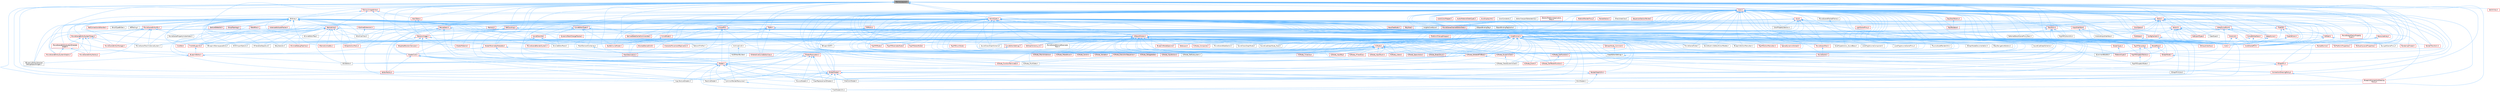 digraph "MemoryLayout.h"
{
 // INTERACTIVE_SVG=YES
 // LATEX_PDF_SIZE
  bgcolor="transparent";
  edge [fontname=Helvetica,fontsize=10,labelfontname=Helvetica,labelfontsize=10];
  node [fontname=Helvetica,fontsize=10,shape=box,height=0.2,width=0.4];
  Node1 [id="Node000001",label="MemoryLayout.h",height=0.2,width=0.4,color="gray40", fillcolor="grey60", style="filled", fontcolor="black",tooltip=" "];
  Node1 -> Node2 [id="edge1_Node000001_Node000002",dir="back",color="steelblue1",style="solid",tooltip=" "];
  Node2 [id="Node000002",label="ArchiveCrc32.h",height=0.2,width=0.4,color="grey40", fillcolor="white", style="filled",URL="$d9/dc5/ArchiveCrc32_8h.html",tooltip=" "];
  Node2 -> Node3 [id="edge2_Node000002_Node000003",dir="back",color="steelblue1",style="solid",tooltip=" "];
  Node3 [id="Node000003",label="HLODHashBuilder.h",height=0.2,width=0.4,color="grey40", fillcolor="white", style="filled",URL="$d8/dfd/HLODHashBuilder_8h.html",tooltip=" "];
  Node1 -> Node4 [id="edge3_Node000001_Node000004",dir="back",color="steelblue1",style="solid",tooltip=" "];
  Node4 [id="Node000004",label="BinkShaders.h",height=0.2,width=0.4,color="grey40", fillcolor="white", style="filled",URL="$d8/d97/BinkShaders_8h.html",tooltip=" "];
  Node1 -> Node5 [id="edge4_Node000001_Node000005",dir="back",color="steelblue1",style="solid",tooltip=" "];
  Node5 [id="Node000005",label="BitArray.h",height=0.2,width=0.4,color="grey40", fillcolor="white", style="filled",URL="$d1/de4/BitArray_8h.html",tooltip=" "];
  Node5 -> Node6 [id="edge5_Node000005_Node000006",dir="back",color="steelblue1",style="solid",tooltip=" "];
  Node6 [id="Node000006",label="ABTesting.h",height=0.2,width=0.4,color="grey40", fillcolor="white", style="filled",URL="$d6/dec/ABTesting_8h.html",tooltip=" "];
  Node5 -> Node7 [id="edge6_Node000005_Node000007",dir="back",color="steelblue1",style="solid",tooltip=" "];
  Node7 [id="Node000007",label="BlockedDenseGrid3.h",height=0.2,width=0.4,color="red", fillcolor="#FFF0F0", style="filled",URL="$d1/ddb/BlockedDenseGrid3_8h.html",tooltip=" "];
  Node5 -> Node13 [id="edge7_Node000005_Node000013",dir="back",color="steelblue1",style="solid",tooltip=" "];
  Node13 [id="Node000013",label="CharacterMovementReplication.h",height=0.2,width=0.4,color="red", fillcolor="#FFF0F0", style="filled",URL="$de/dc9/CharacterMovementReplication_8h.html",tooltip=" "];
  Node5 -> Node21 [id="edge8_Node000005_Node000021",dir="back",color="steelblue1",style="solid",tooltip=" "];
  Node21 [id="Node000021",label="Core.h",height=0.2,width=0.4,color="red", fillcolor="#FFF0F0", style="filled",URL="$d6/dd7/Core_8h.html",tooltip=" "];
  Node5 -> Node28 [id="edge9_Node000005_Node000028",dir="back",color="steelblue1",style="solid",tooltip=" "];
  Node28 [id="Node000028",label="CoreMinimal.h",height=0.2,width=0.4,color="red", fillcolor="#FFF0F0", style="filled",URL="$d7/d67/CoreMinimal_8h.html",tooltip=" "];
  Node28 -> Node2 [id="edge10_Node000028_Node000002",dir="back",color="steelblue1",style="solid",tooltip=" "];
  Node28 -> Node1875 [id="edge11_Node000028_Node001875",dir="back",color="steelblue1",style="solid",tooltip=" "];
  Node1875 [id="Node001875",label="AssetTypeActions_SoundBase.h",height=0.2,width=0.4,color="grey40", fillcolor="white", style="filled",URL="$db/d4e/AssetTypeActions__SoundBase_8h.html",tooltip=" "];
  Node28 -> Node4 [id="edge12_Node000028_Node000004",dir="back",color="steelblue1",style="solid",tooltip=" "];
  Node28 -> Node7 [id="edge13_Node000028_Node000007",dir="back",color="steelblue1",style="solid",tooltip=" "];
  Node28 -> Node2417 [id="edge14_Node000028_Node002417",dir="back",color="steelblue1",style="solid",tooltip=" "];
  Node2417 [id="Node002417",label="BlueprintActionMenuItem.h",height=0.2,width=0.4,color="grey40", fillcolor="white", style="filled",URL="$d8/dca/BlueprintActionMenuItem_8h.html",tooltip=" "];
  Node28 -> Node1114 [id="edge15_Node000028_Node001114",dir="back",color="steelblue1",style="solid",tooltip=" "];
  Node1114 [id="Node001114",label="BlueprintConnectionDrawing\lPolicy.h",height=0.2,width=0.4,color="red", fillcolor="#FFF0F0", style="filled",URL="$d2/dfc/BlueprintConnectionDrawingPolicy_8h.html",tooltip=" "];
  Node28 -> Node1186 [id="edge16_Node000028_Node001186",dir="back",color="steelblue1",style="solid",tooltip=" "];
  Node1186 [id="Node001186",label="BlueprintEditor.h",height=0.2,width=0.4,color="red", fillcolor="#FFF0F0", style="filled",URL="$df/d7d/BlueprintEditor_8h.html",tooltip=" "];
  Node1186 -> Node1193 [id="edge17_Node001186_Node001193",dir="back",color="steelblue1",style="solid",tooltip=" "];
  Node1193 [id="Node001193",label="SBlueprintEditorSelected\lDebugObjectWidget.h",height=0.2,width=0.4,color="grey40", fillcolor="white", style="filled",URL="$de/d6c/SBlueprintEditorSelectedDebugObjectWidget_8h.html",tooltip=" "];
  Node1186 -> Node1195 [id="edge18_Node001186_Node001195",dir="back",color="steelblue1",style="solid",tooltip=" "];
  Node1195 [id="Node001195",label="SSCSEditor.h",height=0.2,width=0.4,color="grey40", fillcolor="white", style="filled",URL="$d0/d2e/SSCSEditor_8h.html",tooltip=" "];
  Node28 -> Node2411 [id="edge19_Node000028_Node002411",dir="back",color="steelblue1",style="solid",tooltip=" "];
  Node2411 [id="Node002411",label="BlueprintNodeSpawner.h",height=0.2,width=0.4,color="red", fillcolor="#FFF0F0", style="filled",URL="$d1/de9/BlueprintNodeSpawner_8h.html",tooltip=" "];
  Node28 -> Node13 [id="edge20_Node000028_Node000013",dir="back",color="steelblue1",style="solid",tooltip=" "];
  Node28 -> Node3213 [id="edge21_Node000028_Node003213",dir="back",color="steelblue1",style="solid",tooltip=" "];
  Node3213 [id="Node003213",label="ClearReplacementShaders.h",height=0.2,width=0.4,color="grey40", fillcolor="white", style="filled",URL="$d9/d4e/ClearReplacementShaders_8h.html",tooltip=" "];
  Node28 -> Node1113 [id="edge22_Node000028_Node001113",dir="back",color="steelblue1",style="solid",tooltip=" "];
  Node1113 [id="Node001113",label="ConnectionDrawingPolicy.h",height=0.2,width=0.4,color="red", fillcolor="#FFF0F0", style="filled",URL="$d5/dc8/ConnectionDrawingPolicy_8h.html",tooltip=" "];
  Node1113 -> Node1114 [id="edge23_Node001113_Node001114",dir="back",color="steelblue1",style="solid",tooltip=" "];
  Node28 -> Node21 [id="edge24_Node000028_Node000021",dir="back",color="steelblue1",style="solid",tooltip=" "];
  Node28 -> Node3771 [id="edge25_Node000028_Node003771",dir="back",color="steelblue1",style="solid",tooltip=" "];
  Node3771 [id="Node003771",label="CoreSharedPCH.h",height=0.2,width=0.4,color="red", fillcolor="#FFF0F0", style="filled",URL="$d8/de5/CoreSharedPCH_8h.html",tooltip=" "];
  Node28 -> Node3848 [id="edge26_Node000028_Node003848",dir="back",color="steelblue1",style="solid",tooltip=" "];
  Node3848 [id="Node003848",label="CurveEditorSettings.h",height=0.2,width=0.4,color="red", fillcolor="#FFF0F0", style="filled",URL="$d2/d54/CurveEditorSettings_8h.html",tooltip=" "];
  Node3848 -> Node1020 [id="edge27_Node003848_Node001020",dir="back",color="steelblue1",style="solid",tooltip=" "];
  Node1020 [id="Node001020",label="SInteractiveCurveEditorView.h",height=0.2,width=0.4,color="red", fillcolor="#FFF0F0", style="filled",URL="$d2/dd9/SInteractiveCurveEditorView_8h.html",tooltip=" "];
  Node28 -> Node238 [id="edge28_Node000028_Node000238",dir="back",color="steelblue1",style="solid",tooltip=" "];
  Node238 [id="Node000238",label="DataLayer.h",height=0.2,width=0.4,color="red", fillcolor="#FFF0F0", style="filled",URL="$df/d30/DataLayer_8h.html",tooltip=" "];
  Node28 -> Node3797 [id="edge29_Node000028_Node003797",dir="back",color="steelblue1",style="solid",tooltip=" "];
  Node3797 [id="Node003797",label="EdGraphNode_Comment.h",height=0.2,width=0.4,color="red", fillcolor="#FFF0F0", style="filled",URL="$dd/d88/EdGraphNode__Comment_8h.html",tooltip=" "];
  Node3797 -> Node3798 [id="edge30_Node003797_Node003798",dir="back",color="steelblue1",style="solid",tooltip=" "];
  Node3798 [id="Node003798",label="GraphEditorSettings.h",height=0.2,width=0.4,color="grey40", fillcolor="white", style="filled",URL="$d2/d21/GraphEditorSettings_8h.html",tooltip=" "];
  Node3798 -> Node1113 [id="edge31_Node003798_Node001113",dir="back",color="steelblue1",style="solid",tooltip=" "];
  Node28 -> Node2738 [id="edge32_Node000028_Node002738",dir="back",color="steelblue1",style="solid",tooltip=" "];
  Node2738 [id="Node002738",label="EdGraphSchema_K2.h",height=0.2,width=0.4,color="red", fillcolor="#FFF0F0", style="filled",URL="$d0/dcf/EdGraphSchema__K2_8h.html",tooltip=" "];
  Node28 -> Node1185 [id="edge33_Node000028_Node001185",dir="back",color="steelblue1",style="solid",tooltip=" "];
  Node1185 [id="Node001185",label="FindInBlueprints.h",height=0.2,width=0.4,color="red", fillcolor="#FFF0F0", style="filled",URL="$d0/d27/FindInBlueprints_8h.html",tooltip=" "];
  Node1185 -> Node1186 [id="edge34_Node001185_Node001186",dir="back",color="steelblue1",style="solid",tooltip=" "];
  Node28 -> Node6229 [id="edge35_Node000028_Node006229",dir="back",color="steelblue1",style="solid",tooltip=" "];
  Node6229 [id="Node006229",label="GlobalShader.h",height=0.2,width=0.4,color="red", fillcolor="#FFF0F0", style="filled",URL="$db/de3/GlobalShader_8h.html",tooltip=" "];
  Node6229 -> Node4 [id="edge36_Node006229_Node000004",dir="back",color="steelblue1",style="solid",tooltip=" "];
  Node6229 -> Node3213 [id="edge37_Node006229_Node003213",dir="back",color="steelblue1",style="solid",tooltip=" "];
  Node6229 -> Node6232 [id="edge38_Node006229_Node006232",dir="back",color="steelblue1",style="solid",tooltip=" "];
  Node6232 [id="Node006232",label="CommonRenderResources.h",height=0.2,width=0.4,color="grey40", fillcolor="white", style="filled",URL="$d3/d27/CommonRenderResources_8h.html",tooltip=" "];
  Node6232 -> Node4244 [id="edge39_Node006232_Node004244",dir="back",color="steelblue1",style="solid",tooltip=" "];
  Node4244 [id="Node004244",label="PixelShaderUtils.h",height=0.2,width=0.4,color="grey40", fillcolor="white", style="filled",URL="$d1/dc7/PixelShaderUtils_8h.html",tooltip=" "];
  Node6229 -> Node6233 [id="edge40_Node006229_Node006233",dir="back",color="steelblue1",style="solid",tooltip=" "];
  Node6233 [id="Node006233",label="CopyTextureShaders.h",height=0.2,width=0.4,color="grey40", fillcolor="white", style="filled",URL="$dc/d7f/CopyTextureShaders_8h.html",tooltip=" "];
  Node6229 -> Node6237 [id="edge41_Node006229_Node006237",dir="back",color="steelblue1",style="solid",tooltip=" "];
  Node6237 [id="Node006237",label="OculusShaders.h",height=0.2,width=0.4,color="grey40", fillcolor="white", style="filled",URL="$d5/d66/OculusShaders_8h.html",tooltip=" "];
  Node6229 -> Node6238 [id="edge42_Node006229_Node006238",dir="back",color="steelblue1",style="solid",tooltip=" "];
  Node6238 [id="Node006238",label="OneColorShader.h",height=0.2,width=0.4,color="grey40", fillcolor="white", style="filled",URL="$dc/d2c/OneColorShader_8h.html",tooltip=" "];
  Node6229 -> Node4244 [id="edge43_Node006229_Node004244",dir="back",color="steelblue1",style="solid",tooltip=" "];
  Node6229 -> Node6239 [id="edge44_Node006229_Node006239",dir="back",color="steelblue1",style="solid",tooltip=" "];
  Node6239 [id="Node006239",label="ResolveShader.h",height=0.2,width=0.4,color="grey40", fillcolor="white", style="filled",URL="$d0/d1c/ResolveShader_8h.html",tooltip=" "];
  Node28 -> Node3798 [id="edge45_Node000028_Node003798",dir="back",color="steelblue1",style="solid",tooltip=" "];
  Node28 -> Node6489 [id="edge46_Node000028_Node006489",dir="back",color="steelblue1",style="solid",tooltip=" "];
  Node6489 [id="Node006489",label="IOSInputInterface.h",height=0.2,width=0.4,color="red", fillcolor="#FFF0F0", style="filled",URL="$dd/dd3/IOSInputInterface_8h.html",tooltip=" "];
  Node28 -> Node2257 [id="edge47_Node000028_Node002257",dir="back",color="steelblue1",style="solid",tooltip=" "];
  Node2257 [id="Node002257",label="K2Node.h",height=0.2,width=0.4,color="red", fillcolor="#FFF0F0", style="filled",URL="$d5/d94/K2Node_8h.html",tooltip=" "];
  Node2257 -> Node2272 [id="edge48_Node002257_Node002272",dir="back",color="steelblue1",style="solid",tooltip=" "];
  Node2272 [id="Node002272",label="K2Node_BreakStruct.h",height=0.2,width=0.4,color="red", fillcolor="#FFF0F0", style="filled",URL="$df/d93/K2Node__BreakStruct_8h.html",tooltip=" "];
  Node2257 -> Node2273 [id="edge49_Node002257_Node002273",dir="back",color="steelblue1",style="solid",tooltip=" "];
  Node2273 [id="Node002273",label="K2Node_CallFunction.h",height=0.2,width=0.4,color="red", fillcolor="#FFF0F0", style="filled",URL="$d5/d5f/K2Node__CallFunction_8h.html",tooltip=" "];
  Node2273 -> Node2281 [id="edge50_Node002273_Node002281",dir="back",color="steelblue1",style="solid",tooltip=" "];
  Node2281 [id="Node002281",label="K2Node_CallParentFunction.h",height=0.2,width=0.4,color="red", fillcolor="#FFF0F0", style="filled",URL="$df/d77/K2Node__CallParentFunction_8h.html",tooltip=" "];
  Node2257 -> Node2291 [id="edge51_Node002257_Node002291",dir="back",color="steelblue1",style="solid",tooltip=" "];
  Node2291 [id="Node002291",label="K2Node_ClassDynamicCast.h",height=0.2,width=0.4,color="grey40", fillcolor="white", style="filled",URL="$d1/d23/K2Node__ClassDynamicCast_8h.html",tooltip=" "];
  Node2257 -> Node2300 [id="edge52_Node002257_Node002300",dir="back",color="steelblue1",style="solid",tooltip=" "];
  Node2300 [id="Node002300",label="K2Node_DelegateSet.h",height=0.2,width=0.4,color="red", fillcolor="#FFF0F0", style="filled",URL="$d0/d7b/K2Node__DelegateSet_8h.html",tooltip=" "];
  Node2257 -> Node2302 [id="edge53_Node002257_Node002302",dir="back",color="steelblue1",style="solid",tooltip=" "];
  Node2302 [id="Node002302",label="K2Node_DynamicCast.h",height=0.2,width=0.4,color="red", fillcolor="#FFF0F0", style="filled",URL="$dc/d1c/K2Node__DynamicCast_8h.html",tooltip=" "];
  Node2302 -> Node2291 [id="edge54_Node002302_Node002291",dir="back",color="steelblue1",style="solid",tooltip=" "];
  Node2257 -> Node2304 [id="edge55_Node002257_Node002304",dir="back",color="steelblue1",style="solid",tooltip=" "];
  Node2304 [id="Node002304",label="K2Node_EditablePinBase.h",height=0.2,width=0.4,color="red", fillcolor="#FFF0F0", style="filled",URL="$dd/d63/K2Node__EditablePinBase_8h.html",tooltip=" "];
  Node2304 -> Node2306 [id="edge56_Node002304_Node002306",dir="back",color="steelblue1",style="solid",tooltip=" "];
  Node2306 [id="Node002306",label="K2Node_Event.h",height=0.2,width=0.4,color="red", fillcolor="#FFF0F0", style="filled",URL="$dd/d9e/K2Node__Event_8h.html",tooltip=" "];
  Node2304 -> Node2321 [id="edge57_Node002304_Node002321",dir="back",color="steelblue1",style="solid",tooltip=" "];
  Node2321 [id="Node002321",label="K2Node_FunctionTerminator.h",height=0.2,width=0.4,color="red", fillcolor="#FFF0F0", style="filled",URL="$df/d4a/K2Node__FunctionTerminator_8h.html",tooltip=" "];
  Node2257 -> Node2330 [id="edge58_Node002257_Node002330",dir="back",color="steelblue1",style="solid",tooltip=" "];
  Node2330 [id="Node002330",label="K2Node_ExecutionSequence.h",height=0.2,width=0.4,color="red", fillcolor="#FFF0F0", style="filled",URL="$da/d97/K2Node__ExecutionSequence_8h.html",tooltip=" "];
  Node2330 -> Node2331 [id="edge59_Node002330_Node002331",dir="back",color="steelblue1",style="solid",tooltip=" "];
  Node2331 [id="Node002331",label="K2Node_MultiGate.h",height=0.2,width=0.4,color="grey40", fillcolor="white", style="filled",URL="$d6/da1/K2Node__MultiGate_8h.html",tooltip=" "];
  Node2257 -> Node2342 [id="edge60_Node002257_Node002342",dir="back",color="steelblue1",style="solid",tooltip=" "];
  Node2342 [id="Node002342",label="K2Node_GetSubsystem.h",height=0.2,width=0.4,color="grey40", fillcolor="white", style="filled",URL="$d6/d44/K2Node__GetSubsystem_8h.html",tooltip=" "];
  Node2257 -> Node2343 [id="edge61_Node002257_Node002343",dir="back",color="steelblue1",style="solid",tooltip=" "];
  Node2343 [id="Node002343",label="K2Node_IfThenElse.h",height=0.2,width=0.4,color="red", fillcolor="#FFF0F0", style="filled",URL="$d7/d43/K2Node__IfThenElse_8h.html",tooltip=" "];
  Node2257 -> Node2344 [id="edge62_Node002257_Node002344",dir="back",color="steelblue1",style="solid",tooltip=" "];
  Node2344 [id="Node002344",label="K2Node_InputAction.h",height=0.2,width=0.4,color="red", fillcolor="#FFF0F0", style="filled",URL="$d7/d16/K2Node__InputAction_8h.html",tooltip=" "];
  Node2257 -> Node2345 [id="edge63_Node002257_Node002345",dir="back",color="steelblue1",style="solid",tooltip=" "];
  Node2345 [id="Node002345",label="K2Node_InputKey.h",height=0.2,width=0.4,color="red", fillcolor="#FFF0F0", style="filled",URL="$d2/dd5/K2Node__InputKey_8h.html",tooltip=" "];
  Node2257 -> Node2346 [id="edge64_Node002257_Node002346",dir="back",color="steelblue1",style="solid",tooltip=" "];
  Node2346 [id="Node002346",label="K2Node_InputTouch.h",height=0.2,width=0.4,color="red", fillcolor="#FFF0F0", style="filled",URL="$d4/d0f/K2Node__InputTouch_8h.html",tooltip=" "];
  Node2257 -> Node2348 [id="edge65_Node002257_Node002348",dir="back",color="steelblue1",style="solid",tooltip=" "];
  Node2348 [id="Node002348",label="K2Node_Literal.h",height=0.2,width=0.4,color="red", fillcolor="#FFF0F0", style="filled",URL="$da/d6c/K2Node__Literal_8h.html",tooltip=" "];
  Node2257 -> Node2326 [id="edge66_Node002257_Node002326",dir="back",color="steelblue1",style="solid",tooltip=" "];
  Node2326 [id="Node002326",label="K2Node_MacroInstance.h",height=0.2,width=0.4,color="red", fillcolor="#FFF0F0", style="filled",URL="$d1/d45/K2Node__MacroInstance_8h.html",tooltip=" "];
  Node2257 -> Node2354 [id="edge67_Node002257_Node002354",dir="back",color="steelblue1",style="solid",tooltip=" "];
  Node2354 [id="Node002354",label="K2Node_MakeStruct.h",height=0.2,width=0.4,color="red", fillcolor="#FFF0F0", style="filled",URL="$de/de5/K2Node__MakeStruct_8h.html",tooltip=" "];
  Node2257 -> Node2363 [id="edge68_Node002257_Node002363",dir="back",color="steelblue1",style="solid",tooltip=" "];
  Node2363 [id="Node002363",label="K2Node_SpawnActor.h",height=0.2,width=0.4,color="red", fillcolor="#FFF0F0", style="filled",URL="$df/dd1/K2Node__SpawnActor_8h.html",tooltip=" "];
  Node2257 -> Node2367 [id="edge69_Node002257_Node002367",dir="back",color="steelblue1",style="solid",tooltip=" "];
  Node2367 [id="Node002367",label="K2Node_Switch.h",height=0.2,width=0.4,color="red", fillcolor="#FFF0F0", style="filled",URL="$dc/d1a/K2Node__Switch_8h.html",tooltip=" "];
  Node2257 -> Node2374 [id="edge70_Node002257_Node002374",dir="back",color="steelblue1",style="solid",tooltip=" "];
  Node2374 [id="Node002374",label="K2Node_Timeline.h",height=0.2,width=0.4,color="red", fillcolor="#FFF0F0", style="filled",URL="$dd/dd4/K2Node__Timeline_8h.html",tooltip=" "];
  Node2257 -> Node2377 [id="edge71_Node002257_Node002377",dir="back",color="steelblue1",style="solid",tooltip=" "];
  Node2377 [id="Node002377",label="K2Node_Variable.h",height=0.2,width=0.4,color="red", fillcolor="#FFF0F0", style="filled",URL="$d7/dbe/K2Node__Variable_8h.html",tooltip=" "];
  Node28 -> Node2272 [id="edge72_Node000028_Node002272",dir="back",color="steelblue1",style="solid",tooltip=" "];
  Node28 -> Node2273 [id="edge73_Node000028_Node002273",dir="back",color="steelblue1",style="solid",tooltip=" "];
  Node28 -> Node2281 [id="edge74_Node000028_Node002281",dir="back",color="steelblue1",style="solid",tooltip=" "];
  Node28 -> Node2291 [id="edge75_Node000028_Node002291",dir="back",color="steelblue1",style="solid",tooltip=" "];
  Node28 -> Node2324 [id="edge76_Node000028_Node002324",dir="back",color="steelblue1",style="solid",tooltip=" "];
  Node2324 [id="Node002324",label="K2Node_Composite.h",height=0.2,width=0.4,color="red", fillcolor="#FFF0F0", style="filled",URL="$d9/d9a/K2Node__Composite_8h.html",tooltip=" "];
  Node28 -> Node2300 [id="edge77_Node000028_Node002300",dir="back",color="steelblue1",style="solid",tooltip=" "];
  Node28 -> Node2302 [id="edge78_Node000028_Node002302",dir="back",color="steelblue1",style="solid",tooltip=" "];
  Node28 -> Node2304 [id="edge79_Node000028_Node002304",dir="back",color="steelblue1",style="solid",tooltip=" "];
  Node28 -> Node2306 [id="edge80_Node000028_Node002306",dir="back",color="steelblue1",style="solid",tooltip=" "];
  Node28 -> Node2330 [id="edge81_Node000028_Node002330",dir="back",color="steelblue1",style="solid",tooltip=" "];
  Node28 -> Node2321 [id="edge82_Node000028_Node002321",dir="back",color="steelblue1",style="solid",tooltip=" "];
  Node28 -> Node2343 [id="edge83_Node000028_Node002343",dir="back",color="steelblue1",style="solid",tooltip=" "];
  Node28 -> Node2344 [id="edge84_Node000028_Node002344",dir="back",color="steelblue1",style="solid",tooltip=" "];
  Node28 -> Node2345 [id="edge85_Node000028_Node002345",dir="back",color="steelblue1",style="solid",tooltip=" "];
  Node28 -> Node2346 [id="edge86_Node000028_Node002346",dir="back",color="steelblue1",style="solid",tooltip=" "];
  Node28 -> Node2348 [id="edge87_Node000028_Node002348",dir="back",color="steelblue1",style="solid",tooltip=" "];
  Node28 -> Node2326 [id="edge88_Node000028_Node002326",dir="back",color="steelblue1",style="solid",tooltip=" "];
  Node28 -> Node2354 [id="edge89_Node000028_Node002354",dir="back",color="steelblue1",style="solid",tooltip=" "];
  Node28 -> Node2331 [id="edge90_Node000028_Node002331",dir="back",color="steelblue1",style="solid",tooltip=" "];
  Node28 -> Node2363 [id="edge91_Node000028_Node002363",dir="back",color="steelblue1",style="solid",tooltip=" "];
  Node28 -> Node2367 [id="edge92_Node000028_Node002367",dir="back",color="steelblue1",style="solid",tooltip=" "];
  Node28 -> Node2374 [id="edge93_Node000028_Node002374",dir="back",color="steelblue1",style="solid",tooltip=" "];
  Node28 -> Node2377 [id="edge94_Node000028_Node002377",dir="back",color="steelblue1",style="solid",tooltip=" "];
  Node28 -> Node5021 [id="edge95_Node000028_Node005021",dir="back",color="steelblue1",style="solid",tooltip=" "];
  Node5021 [id="Node005021",label="LocalFogVolumeComponent.h",height=0.2,width=0.4,color="grey40", fillcolor="white", style="filled",URL="$d2/d4f/LocalFogVolumeComponent_8h.html",tooltip=" "];
  Node28 -> Node6624 [id="edge96_Node000028_Node006624",dir="back",color="steelblue1",style="solid",tooltip=" "];
  Node6624 [id="Node006624",label="LocalFogVolumeSceneProxy.h",height=0.2,width=0.4,color="grey40", fillcolor="white", style="filled",URL="$d2/df5/LocalFogVolumeSceneProxy_8h.html",tooltip=" "];
  Node28 -> Node5668 [id="edge97_Node000028_Node005668",dir="back",color="steelblue1",style="solid",tooltip=" "];
  Node5668 [id="Node005668",label="MaterialTypes.h",height=0.2,width=0.4,color="red", fillcolor="#FFF0F0", style="filled",URL="$dc/d31/MaterialTypes_8h.html",tooltip=" "];
  Node28 -> Node1943 [id="edge98_Node000028_Node001943",dir="back",color="steelblue1",style="solid",tooltip=" "];
  Node1943 [id="Node001943",label="MeshElementContainer.h",height=0.2,width=0.4,color="grey40", fillcolor="white", style="filled",URL="$d1/dfa/MeshElementContainer_8h.html",tooltip=" "];
  Node1943 -> Node1927 [id="edge99_Node001943_Node001927",dir="back",color="steelblue1",style="solid",tooltip=" "];
  Node1927 [id="Node001927",label="MeshDescription.h",height=0.2,width=0.4,color="red", fillcolor="#FFF0F0", style="filled",URL="$d5/d91/MeshDescription_8h.html",tooltip=" "];
  Node28 -> Node2543 [id="edge100_Node000028_Node002543",dir="back",color="steelblue1",style="solid",tooltip=" "];
  Node2543 [id="Node002543",label="MovieScene.h",height=0.2,width=0.4,color="red", fillcolor="#FFF0F0", style="filled",URL="$df/da9/MovieScene_8h.html",tooltip=" "];
  Node28 -> Node4775 [id="edge101_Node000028_Node004775",dir="back",color="steelblue1",style="solid",tooltip=" "];
  Node4775 [id="Node004775",label="MovieSceneFadeSection.h",height=0.2,width=0.4,color="grey40", fillcolor="white", style="filled",URL="$d8/db8/MovieSceneFadeSection_8h.html",tooltip=" "];
  Node28 -> Node6811 [id="edge102_Node000028_Node006811",dir="back",color="steelblue1",style="solid",tooltip=" "];
  Node6811 [id="Node006811",label="MovieSceneFolder.h",height=0.2,width=0.4,color="grey40", fillcolor="white", style="filled",URL="$d0/d88/MovieSceneFolder_8h.html",tooltip=" "];
  Node28 -> Node3340 [id="edge103_Node000028_Node003340",dir="back",color="steelblue1",style="solid",tooltip=" "];
  Node3340 [id="Node003340",label="MovieSceneParticleParameter\lTrack.h",height=0.2,width=0.4,color="grey40", fillcolor="white", style="filled",URL="$d2/d09/MovieSceneParticleParameterTrack_8h.html",tooltip=" "];
  Node28 -> Node5547 [id="edge104_Node000028_Node005547",dir="back",color="steelblue1",style="solid",tooltip=" "];
  Node5547 [id="Node005547",label="MovieSceneTrack.h",height=0.2,width=0.4,color="red", fillcolor="#FFF0F0", style="filled",URL="$d6/db2/MovieSceneTrack_8h.html",tooltip=" "];
  Node5547 -> Node2543 [id="edge105_Node005547_Node002543",dir="back",color="steelblue1",style="solid",tooltip=" "];
  Node28 -> Node5742 [id="edge106_Node000028_Node005742",dir="back",color="steelblue1",style="solid",tooltip=" "];
  Node5742 [id="Node005742",label="NetworkProfiler.h",height=0.2,width=0.4,color="grey40", fillcolor="white", style="filled",URL="$d4/d40/NetworkProfiler_8h.html",tooltip=" "];
  Node28 -> Node6237 [id="edge107_Node000028_Node006237",dir="back",color="steelblue1",style="solid",tooltip=" "];
  Node28 -> Node6238 [id="edge108_Node000028_Node006238",dir="back",color="steelblue1",style="solid",tooltip=" "];
  Node28 -> Node6889 [id="edge109_Node000028_Node006889",dir="back",color="steelblue1",style="solid",tooltip=" "];
  Node6889 [id="Node006889",label="PackedNormal.h",height=0.2,width=0.4,color="red", fillcolor="#FFF0F0", style="filled",URL="$d0/d7d/PackedNormal_8h.html",tooltip=" "];
  Node28 -> Node6899 [id="edge110_Node000028_Node006899",dir="back",color="steelblue1",style="solid",tooltip=" "];
  Node6899 [id="Node006899",label="PerPlatformProperties.h",height=0.2,width=0.4,color="red", fillcolor="#FFF0F0", style="filled",URL="$df/d71/CoreUObject_2Public_2UObject_2PerPlatformProperties_8h.html",tooltip=" "];
  Node28 -> Node6905 [id="edge111_Node000028_Node006905",dir="back",color="steelblue1",style="solid",tooltip=" "];
  Node6905 [id="Node006905",label="PerQualityLevelProperties.h",height=0.2,width=0.4,color="red", fillcolor="#FFF0F0", style="filled",URL="$d6/dcd/PerQualityLevelProperties_8h.html",tooltip=" "];
  Node28 -> Node3377 [id="edge112_Node000028_Node003377",dir="back",color="steelblue1",style="solid",tooltip=" "];
  Node3377 [id="Node003377",label="PhysicsAssetRenderUtils.h",height=0.2,width=0.4,color="grey40", fillcolor="white", style="filled",URL="$d2/dee/PhysicsAssetRenderUtils_8h.html",tooltip=" "];
  Node28 -> Node6995 [id="edge113_Node000028_Node006995",dir="back",color="steelblue1",style="solid",tooltip=" "];
  Node6995 [id="Node006995",label="RenderTransform.h",height=0.2,width=0.4,color="red", fillcolor="#FFF0F0", style="filled",URL="$d7/d9f/RenderTransform_8h.html",tooltip=" "];
  Node28 -> Node6288 [id="edge114_Node000028_Node006288",dir="back",color="steelblue1",style="solid",tooltip=" "];
  Node6288 [id="Node006288",label="RenderingThread.h",height=0.2,width=0.4,color="red", fillcolor="#FFF0F0", style="filled",URL="$dc/df7/RenderingThread_8h.html",tooltip=" "];
  Node28 -> Node6239 [id="edge115_Node000028_Node006239",dir="back",color="steelblue1",style="solid",tooltip=" "];
  Node28 -> Node2615 [id="edge116_Node000028_Node002615",dir="back",color="steelblue1",style="solid",tooltip=" "];
  Node2615 [id="Node002615",label="RigVMActionMenuItem.h",height=0.2,width=0.4,color="red", fillcolor="#FFF0F0", style="filled",URL="$d1/d5f/RigVMActionMenuItem_8h.html",tooltip=" "];
  Node28 -> Node2665 [id="edge117_Node000028_Node002665",dir="back",color="steelblue1",style="solid",tooltip=" "];
  Node2665 [id="Node002665",label="RigVMDispatchFactory.h",height=0.2,width=0.4,color="red", fillcolor="#FFF0F0", style="filled",URL="$de/d6b/RigVMDispatchFactory_8h.html",tooltip=" "];
  Node2665 -> Node2653 [id="edge118_Node002665_Node002653",dir="back",color="steelblue1",style="solid",tooltip=" "];
  Node2653 [id="Node002653",label="RigVMDispatchNode.h",height=0.2,width=0.4,color="grey40", fillcolor="white", style="filled",URL="$dc/d91/RigVMDispatchNode_8h.html",tooltip=" "];
  Node28 -> Node2731 [id="edge119_Node000028_Node002731",dir="back",color="steelblue1",style="solid",tooltip=" "];
  Node2731 [id="Node002731",label="RigVMTemplate.h",height=0.2,width=0.4,color="red", fillcolor="#FFF0F0", style="filled",URL="$d8/dbc/RigVMTemplate_8h.html",tooltip=" "];
  Node2731 -> Node2665 [id="edge120_Node002731_Node002665",dir="back",color="steelblue1",style="solid",tooltip=" "];
  Node2731 -> Node2653 [id="edge121_Node002731_Node002653",dir="back",color="steelblue1",style="solid",tooltip=" "];
  Node28 -> Node1251 [id="edge122_Node000028_Node001251",dir="back",color="steelblue1",style="solid",tooltip=" "];
  Node1251 [id="Node001251",label="SBlueprintDiff.h",height=0.2,width=0.4,color="grey40", fillcolor="white", style="filled",URL="$de/d6d/SBlueprintDiff_8h.html",tooltip=" "];
  Node28 -> Node1033 [id="edge123_Node000028_Node001033",dir="back",color="steelblue1",style="solid",tooltip=" "];
  Node1033 [id="Node001033",label="SBlueprintNamespaceEntry.h",height=0.2,width=0.4,color="grey40", fillcolor="white", style="filled",URL="$d4/d22/SBlueprintNamespaceEntry_8h.html",tooltip=" "];
  Node28 -> Node1258 [id="edge124_Node000028_Node001258",dir="back",color="steelblue1",style="solid",tooltip=" "];
  Node1258 [id="Node001258",label="SCSVImportOptions.h",height=0.2,width=0.4,color="grey40", fillcolor="white", style="filled",URL="$d7/dfe/SCSVImportOptions_8h.html",tooltip=" "];
  Node28 -> Node1396 [id="edge125_Node000028_Node001396",dir="back",color="steelblue1",style="solid",tooltip=" "];
  Node1396 [id="Node001396",label="SCommentBubble.h",height=0.2,width=0.4,color="grey40", fillcolor="white", style="filled",URL="$d9/d84/SCommentBubble_8h.html",tooltip=" "];
  Node28 -> Node1272 [id="edge126_Node000028_Node001272",dir="back",color="steelblue1",style="solid",tooltip=" "];
  Node1272 [id="Node001272",label="SFilterableObjectList.h",height=0.2,width=0.4,color="grey40", fillcolor="white", style="filled",URL="$dc/de4/SFilterableObjectList_8h.html",tooltip=" "];
  Node28 -> Node1273 [id="edge127_Node000028_Node001273",dir="back",color="steelblue1",style="solid",tooltip=" "];
  Node1273 [id="Node001273",label="SGraphActionMenu.h",height=0.2,width=0.4,color="red", fillcolor="#FFF0F0", style="filled",URL="$d0/d9a/SGraphActionMenu_8h.html",tooltip=" "];
  Node28 -> Node1094 [id="edge128_Node000028_Node001094",dir="back",color="steelblue1",style="solid",tooltip=" "];
  Node1094 [id="Node001094",label="SGraphNode.h",height=0.2,width=0.4,color="red", fillcolor="#FFF0F0", style="filled",URL="$d2/d30/SGraphNode_8h.html",tooltip=" "];
  Node1094 -> Node1112 [id="edge129_Node001094_Node001112",dir="back",color="steelblue1",style="solid",tooltip=" "];
  Node1112 [id="Node001112",label="SGraphPin.h",height=0.2,width=0.4,color="red", fillcolor="#FFF0F0", style="filled",URL="$d1/dd1/SGraphPin_8h.html",tooltip=" "];
  Node1112 -> Node1113 [id="edge130_Node001112_Node001113",dir="back",color="steelblue1",style="solid",tooltip=" "];
  Node1112 -> Node1121 [id="edge131_Node001112_Node001121",dir="back",color="steelblue1",style="solid",tooltip=" "];
  Node1121 [id="Node001121",label="SGraphPinColor.h",height=0.2,width=0.4,color="grey40", fillcolor="white", style="filled",URL="$dd/d8d/SGraphPinColor_8h.html",tooltip=" "];
  Node28 -> Node1110 [id="edge132_Node000028_Node001110",dir="back",color="steelblue1",style="solid",tooltip=" "];
  Node1110 [id="Node001110",label="SGraphNodeDocumentation.h",height=0.2,width=0.4,color="grey40", fillcolor="white", style="filled",URL="$de/d42/SGraphNodeDocumentation_8h.html",tooltip=" "];
  Node28 -> Node1112 [id="edge133_Node000028_Node001112",dir="back",color="steelblue1",style="solid",tooltip=" "];
  Node28 -> Node1121 [id="edge134_Node000028_Node001121",dir="back",color="steelblue1",style="solid",tooltip=" "];
  Node28 -> Node1713 [id="edge135_Node000028_Node001713",dir="back",color="steelblue1",style="solid",tooltip=" "];
  Node1713 [id="Node001713",label="SKeyNavigationButtons.h",height=0.2,width=0.4,color="grey40", fillcolor="white", style="filled",URL="$d4/dfa/SKeyNavigationButtons_8h.html",tooltip=" "];
  Node28 -> Node1069 [id="edge136_Node000028_Node001069",dir="back",color="steelblue1",style="solid",tooltip=" "];
  Node1069 [id="Node001069",label="SKeySelector.h",height=0.2,width=0.4,color="grey40", fillcolor="white", style="filled",URL="$de/d62/SKeySelector_8h.html",tooltip=" "];
  Node28 -> Node1279 [id="edge137_Node000028_Node001279",dir="back",color="steelblue1",style="solid",tooltip=" "];
  Node1279 [id="Node001279",label="SKismetDebugTreeView.h",height=0.2,width=0.4,color="red", fillcolor="#FFF0F0", style="filled",URL="$dc/df5/SKismetDebugTreeView_8h.html",tooltip=" "];
  Node28 -> Node1260 [id="edge138_Node000028_Node001260",dir="back",color="steelblue1",style="solid",tooltip=" "];
  Node1260 [id="Node001260",label="SNameComboBox.h",height=0.2,width=0.4,color="red", fillcolor="#FFF0F0", style="filled",URL="$d8/d4b/SNameComboBox_8h.html",tooltip=" "];
  Node28 -> Node1394 [id="edge139_Node000028_Node001394",dir="back",color="steelblue1",style="solid",tooltip=" "];
  Node1394 [id="Node001394",label="SNodePanel.h",height=0.2,width=0.4,color="red", fillcolor="#FFF0F0", style="filled",URL="$da/db1/SNodePanel_8h.html",tooltip=" "];
  Node1394 -> Node1396 [id="edge140_Node001394_Node001396",dir="back",color="steelblue1",style="solid",tooltip=" "];
  Node1394 -> Node1094 [id="edge141_Node001394_Node001094",dir="back",color="steelblue1",style="solid",tooltip=" "];
  Node28 -> Node1195 [id="edge142_Node000028_Node001195",dir="back",color="steelblue1",style="solid",tooltip=" "];
  Node28 -> Node6349 [id="edge143_Node000028_Node006349",dir="back",color="steelblue1",style="solid",tooltip=" "];
  Node6349 [id="Node006349",label="Shader.h",height=0.2,width=0.4,color="red", fillcolor="#FFF0F0", style="filled",URL="$d2/dac/Shader_8h.html",tooltip=" "];
  Node6349 -> Node4 [id="edge144_Node006349_Node000004",dir="back",color="steelblue1",style="solid",tooltip=" "];
  Node6349 -> Node3213 [id="edge145_Node006349_Node003213",dir="back",color="steelblue1",style="solid",tooltip=" "];
  Node6349 -> Node6232 [id="edge146_Node006349_Node006232",dir="back",color="steelblue1",style="solid",tooltip=" "];
  Node6349 -> Node6233 [id="edge147_Node006349_Node006233",dir="back",color="steelblue1",style="solid",tooltip=" "];
  Node6349 -> Node6229 [id="edge148_Node006349_Node006229",dir="back",color="steelblue1",style="solid",tooltip=" "];
  Node6349 -> Node6237 [id="edge149_Node006349_Node006237",dir="back",color="steelblue1",style="solid",tooltip=" "];
  Node6349 -> Node6238 [id="edge150_Node006349_Node006238",dir="back",color="steelblue1",style="solid",tooltip=" "];
  Node6349 -> Node4244 [id="edge151_Node006349_Node004244",dir="back",color="steelblue1",style="solid",tooltip=" "];
  Node6349 -> Node4249 [id="edge152_Node006349_Node004249",dir="back",color="steelblue1",style="solid",tooltip=" "];
  Node4249 [id="Node004249",label="RenderGraphUtils.h",height=0.2,width=0.4,color="red", fillcolor="#FFF0F0", style="filled",URL="$d6/d45/RenderGraphUtils_8h.html",tooltip=" "];
  Node4249 -> Node3213 [id="edge153_Node004249_Node003213",dir="back",color="steelblue1",style="solid",tooltip=" "];
  Node4249 -> Node4244 [id="edge154_Node004249_Node004244",dir="back",color="steelblue1",style="solid",tooltip=" "];
  Node6349 -> Node6239 [id="edge155_Node006349_Node006239",dir="back",color="steelblue1",style="solid",tooltip=" "];
  Node6349 -> Node6353 [id="edge156_Node006349_Node006353",dir="back",color="steelblue1",style="solid",tooltip=" "];
  Node6353 [id="Node006353",label="VertexFactory.h",height=0.2,width=0.4,color="red", fillcolor="#FFF0F0", style="filled",URL="$d8/dc4/VertexFactory_8h.html",tooltip=" "];
  Node28 -> Node6348 [id="edge157_Node000028_Node006348",dir="back",color="steelblue1",style="solid",tooltip=" "];
  Node6348 [id="Node006348",label="ShaderCore.h",height=0.2,width=0.4,color="red", fillcolor="#FFF0F0", style="filled",URL="$d2/dc9/ShaderCore_8h.html",tooltip=" "];
  Node6348 -> Node3213 [id="edge158_Node006348_Node003213",dir="back",color="steelblue1",style="solid",tooltip=" "];
  Node6348 -> Node6233 [id="edge159_Node006348_Node006233",dir="back",color="steelblue1",style="solid",tooltip=" "];
  Node6348 -> Node6238 [id="edge160_Node006348_Node006238",dir="back",color="steelblue1",style="solid",tooltip=" "];
  Node6348 -> Node6239 [id="edge161_Node006348_Node006239",dir="back",color="steelblue1",style="solid",tooltip=" "];
  Node6348 -> Node6349 [id="edge162_Node006348_Node006349",dir="back",color="steelblue1",style="solid",tooltip=" "];
  Node6348 -> Node6353 [id="edge163_Node006348_Node006353",dir="back",color="steelblue1",style="solid",tooltip=" "];
  Node28 -> Node7052 [id="edge164_Node000028_Node007052",dir="back",color="steelblue1",style="solid",tooltip=" "];
  Node7052 [id="Node007052",label="ShaderMaterial.h",height=0.2,width=0.4,color="red", fillcolor="#FFF0F0", style="filled",URL="$dd/d81/ShaderMaterial_8h.html",tooltip=" "];
  Node28 -> Node7053 [id="edge165_Node000028_Node007053",dir="back",color="steelblue1",style="solid",tooltip=" "];
  Node7053 [id="Node007053",label="ShaderParameterMetadata.h",height=0.2,width=0.4,color="red", fillcolor="#FFF0F0", style="filled",URL="$d6/df9/ShaderParameterMetadata_8h.html",tooltip=" "];
  Node7053 -> Node4 [id="edge166_Node007053_Node000004",dir="back",color="steelblue1",style="solid",tooltip=" "];
  Node7053 -> Node6349 [id="edge167_Node007053_Node006349",dir="back",color="steelblue1",style="solid",tooltip=" "];
  Node7053 -> Node6348 [id="edge168_Node007053_Node006348",dir="back",color="steelblue1",style="solid",tooltip=" "];
  Node28 -> Node7054 [id="edge169_Node000028_Node007054",dir="back",color="steelblue1",style="solid",tooltip=" "];
  Node7054 [id="Node007054",label="ShaderParameters.h",height=0.2,width=0.4,color="red", fillcolor="#FFF0F0", style="filled",URL="$d5/d63/ShaderParameters_8h.html",tooltip=" "];
  Node7054 -> Node3213 [id="edge170_Node007054_Node003213",dir="back",color="steelblue1",style="solid",tooltip=" "];
  Node7054 -> Node6233 [id="edge171_Node007054_Node006233",dir="back",color="steelblue1",style="solid",tooltip=" "];
  Node7054 -> Node6237 [id="edge172_Node007054_Node006237",dir="back",color="steelblue1",style="solid",tooltip=" "];
  Node7054 -> Node6238 [id="edge173_Node007054_Node006238",dir="back",color="steelblue1",style="solid",tooltip=" "];
  Node7054 -> Node6239 [id="edge174_Node007054_Node006239",dir="back",color="steelblue1",style="solid",tooltip=" "];
  Node7054 -> Node6349 [id="edge175_Node007054_Node006349",dir="back",color="steelblue1",style="solid",tooltip=" "];
  Node28 -> Node5754 [id="edge176_Node000028_Node005754",dir="back",color="steelblue1",style="solid",tooltip=" "];
  Node5754 [id="Node005754",label="ShaderTypes.h",height=0.2,width=0.4,color="red", fillcolor="#FFF0F0", style="filled",URL="$d6/dca/ShaderTypes_8h.html",tooltip=" "];
  Node5754 -> Node5668 [id="edge177_Node005754_Node005668",dir="back",color="steelblue1",style="solid",tooltip=" "];
  Node28 -> Node4459 [id="edge178_Node000028_Node004459",dir="back",color="steelblue1",style="solid",tooltip=" "];
  Node4459 [id="Node004459",label="SoundClassGraphNode.h",height=0.2,width=0.4,color="grey40", fillcolor="white", style="filled",URL="$d1/d0f/SoundClassGraphNode_8h.html",tooltip=" "];
  Node28 -> Node3801 [id="edge179_Node000028_Node003801",dir="back",color="steelblue1",style="solid",tooltip=" "];
  Node3801 [id="Node003801",label="SoundClassGraphSchema.h",height=0.2,width=0.4,color="grey40", fillcolor="white", style="filled",URL="$d8/d8d/SoundClassGraphSchema_8h.html",tooltip=" "];
  Node28 -> Node4462 [id="edge180_Node000028_Node004462",dir="back",color="steelblue1",style="solid",tooltip=" "];
  Node4462 [id="Node004462",label="SoundCueGraphNode_Root.h",height=0.2,width=0.4,color="grey40", fillcolor="white", style="filled",URL="$dc/dc7/SoundCueGraphNode__Root_8h.html",tooltip=" "];
  Node28 -> Node3802 [id="edge181_Node000028_Node003802",dir="back",color="steelblue1",style="solid",tooltip=" "];
  Node3802 [id="Node003802",label="SoundCueGraphSchema.h",height=0.2,width=0.4,color="grey40", fillcolor="white", style="filled",URL="$d7/d4a/SoundCueGraphSchema_8h.html",tooltip=" "];
  Node28 -> Node3839 [id="edge182_Node000028_Node003839",dir="back",color="steelblue1",style="solid",tooltip=" "];
  Node3839 [id="Node003839",label="SoundSubmixDefaultColorPalette.h",height=0.2,width=0.4,color="grey40", fillcolor="white", style="filled",URL="$d0/df9/SoundSubmixDefaultColorPalette_8h.html",tooltip=" "];
  Node28 -> Node4429 [id="edge183_Node000028_Node004429",dir="back",color="steelblue1",style="solid",tooltip=" "];
  Node4429 [id="Node004429",label="SparseDynamicOctree3.h",height=0.2,width=0.4,color="red", fillcolor="#FFF0F0", style="filled",URL="$df/d29/SparseDynamicOctree3_8h.html",tooltip=" "];
  Node28 -> Node6353 [id="edge184_Node000028_Node006353",dir="back",color="steelblue1",style="solid",tooltip=" "];
  Node28 -> Node7327 [id="edge185_Node000028_Node007327",dir="back",color="steelblue1",style="solid",tooltip=" "];
  Node7327 [id="Node007327",label="WeightedRandomSampler.h",height=0.2,width=0.4,color="red", fillcolor="#FFF0F0", style="filled",URL="$d4/dc7/WeightedRandomSampler_8h.html",tooltip=" "];
  Node5 -> Node4852 [id="edge186_Node000005_Node004852",dir="back",color="steelblue1",style="solid",tooltip=" "];
  Node4852 [id="Node004852",label="CoreNet.h",height=0.2,width=0.4,color="red", fillcolor="#FFF0F0", style="filled",URL="$da/d1a/CoreNet_8h.html",tooltip=" "];
  Node5 -> Node3771 [id="edge187_Node000005_Node003771",dir="back",color="steelblue1",style="solid",tooltip=" "];
  Node5 -> Node5827 [id="edge188_Node000005_Node005827",dir="back",color="steelblue1",style="solid",tooltip=" "];
  Node5827 [id="Node005827",label="CurveEditorTypes.h",height=0.2,width=0.4,color="red", fillcolor="#FFF0F0", style="filled",URL="$d8/d5c/CurveEditorTypes_8h.html",tooltip=" "];
  Node5827 -> Node5824 [id="edge189_Node005827_Node005824",dir="back",color="steelblue1",style="solid",tooltip=" "];
  Node5824 [id="Node005824",label="CurveDrawInfo.h",height=0.2,width=0.4,color="red", fillcolor="#FFF0F0", style="filled",URL="$df/d5d/CurveDrawInfo_8h.html",tooltip=" "];
  Node5824 -> Node1537 [id="edge190_Node005824_Node001537",dir="back",color="steelblue1",style="solid",tooltip=" "];
  Node1537 [id="Node001537",label="SCurveEditorPanel.h",height=0.2,width=0.4,color="grey40", fillcolor="white", style="filled",URL="$db/d60/SCurveEditorPanel_8h.html",tooltip=" "];
  Node5824 -> Node1020 [id="edge191_Node005824_Node001020",dir="back",color="steelblue1",style="solid",tooltip=" "];
  Node5827 -> Node5206 [id="edge192_Node005827_Node005206",dir="back",color="steelblue1",style="solid",tooltip=" "];
  Node5206 [id="Node005206",label="CurveModel.h",height=0.2,width=0.4,color="red", fillcolor="#FFF0F0", style="filled",URL="$de/d1c/CurveModel_8h.html",tooltip=" "];
  Node5206 -> Node5208 [id="edge193_Node005206_Node005208",dir="back",color="steelblue1",style="solid",tooltip=" "];
  Node5208 [id="Node005208",label="KeyBarCurveModel.h",height=0.2,width=0.4,color="red", fillcolor="#FFF0F0", style="filled",URL="$d7/da1/KeyBarCurveModel_8h.html",tooltip=" "];
  Node5827 -> Node5208 [id="edge194_Node005827_Node005208",dir="back",color="steelblue1",style="solid",tooltip=" "];
  Node5827 -> Node1537 [id="edge195_Node005827_Node001537",dir="back",color="steelblue1",style="solid",tooltip=" "];
  Node5827 -> Node1178 [id="edge196_Node005827_Node001178",dir="back",color="steelblue1",style="solid",tooltip=" "];
  Node1178 [id="Node001178",label="SCurveEditorTree.h",height=0.2,width=0.4,color="grey40", fillcolor="white", style="filled",URL="$da/da4/SCurveEditorTree_8h.html",tooltip=" "];
  Node5827 -> Node1020 [id="edge197_Node005827_Node001020",dir="back",color="steelblue1",style="solid",tooltip=" "];
  Node5 -> Node3433 [id="edge198_Node000005_Node003433",dir="back",color="steelblue1",style="solid",tooltip=" "];
  Node3433 [id="Node003433",label="DerivedDataCacheCommandlet.h",height=0.2,width=0.4,color="red", fillcolor="#FFF0F0", style="filled",URL="$d6/dfc/DerivedDataCacheCommandlet_8h.html",tooltip=" "];
  Node5 -> Node4275 [id="edge199_Node000005_Node004275",dir="back",color="steelblue1",style="solid",tooltip=" "];
  Node4275 [id="Node004275",label="DynamicMeshChangeTracker.h",height=0.2,width=0.4,color="red", fillcolor="#FFF0F0", style="filled",URL="$dd/df0/DynamicMeshChangeTracker_8h.html",tooltip=" "];
  Node5 -> Node1185 [id="edge200_Node000005_Node001185",dir="back",color="steelblue1",style="solid",tooltip=" "];
  Node5 -> Node5809 [id="edge201_Node000005_Node005809",dir="back",color="steelblue1",style="solid",tooltip=" "];
  Node5809 [id="Node005809",label="GestureDetector.h",height=0.2,width=0.4,color="red", fillcolor="#FFF0F0", style="filled",URL="$d0/d0a/GestureDetector_8h.html",tooltip=" "];
  Node5 -> Node4297 [id="edge202_Node000005_Node004297",dir="back",color="steelblue1",style="solid",tooltip=" "];
  Node4297 [id="Node004297",label="GroupTopology.h",height=0.2,width=0.4,color="red", fillcolor="#FFF0F0", style="filled",URL="$d3/d84/GroupTopology_8h.html",tooltip=" "];
  Node5 -> Node1204 [id="edge203_Node000005_Node001204",dir="back",color="steelblue1",style="solid",tooltip=" "];
  Node1204 [id="Node001204",label="IOutlinerExtension.h",height=0.2,width=0.4,color="red", fillcolor="#FFF0F0", style="filled",URL="$db/d1a/IOutlinerExtension_8h.html",tooltip=" "];
  Node1204 -> Node1243 [id="edge204_Node001204_Node001243",dir="back",color="steelblue1",style="solid",tooltip=" "];
  Node1243 [id="Node001243",label="SOutlinerView.h",height=0.2,width=0.4,color="grey40", fillcolor="white", style="filled",URL="$d5/de1/SOutlinerView_8h.html",tooltip=" "];
  Node5 -> Node1818 [id="edge205_Node000005_Node001818",dir="back",color="steelblue1",style="solid",tooltip=" "];
  Node1818 [id="Node001818",label="ITableRow.h",height=0.2,width=0.4,color="red", fillcolor="#FFF0F0", style="filled",URL="$df/d98/ITableRow_8h.html",tooltip=" "];
  Node5 -> Node6553 [id="edge206_Node000005_Node006553",dir="back",color="steelblue1",style="solid",tooltip=" "];
  Node6553 [id="Node006553",label="InstanceAttributeTracker.h",height=0.2,width=0.4,color="red", fillcolor="#FFF0F0", style="filled",URL="$d5/de4/InstanceAttributeTracker_8h.html",tooltip=" "];
  Node5 -> Node7351 [id="edge207_Node000005_Node007351",dir="back",color="steelblue1",style="solid",tooltip=" "];
  Node7351 [id="Node007351",label="Memory.h",height=0.2,width=0.4,color="red", fillcolor="#FFF0F0", style="filled",URL="$de/d5c/Memory_8h.html",tooltip=" "];
  Node5 -> Node1927 [id="edge208_Node000005_Node001927",dir="back",color="steelblue1",style="solid",tooltip=" "];
  Node5 -> Node1943 [id="edge209_Node000005_Node001943",dir="back",color="steelblue1",style="solid",tooltip=" "];
  Node5 -> Node4806 [id="edge210_Node000005_Node004806",dir="back",color="steelblue1",style="solid",tooltip=" "];
  Node4806 [id="Node004806",label="MovieSceneBlenderSystem.h",height=0.2,width=0.4,color="red", fillcolor="#FFF0F0", style="filled",URL="$d6/d7b/MovieSceneBlenderSystem_8h.html",tooltip=" "];
  Node5 -> Node7352 [id="edge211_Node000005_Node007352",dir="back",color="steelblue1",style="solid",tooltip=" "];
  Node7352 [id="Node007352",label="MovieSceneEntityFactory.h",height=0.2,width=0.4,color="red", fillcolor="#FFF0F0", style="filled",URL="$d1/ddb/MovieSceneEntityFactory_8h.html",tooltip=" "];
  Node5 -> Node7353 [id="edge212_Node000005_Node007353",dir="back",color="steelblue1",style="solid",tooltip=" "];
  Node7353 [id="Node007353",label="MovieSceneEntityIDs.h",height=0.2,width=0.4,color="red", fillcolor="#FFF0F0", style="filled",URL="$db/d36/MovieSceneEntityIDs_8h.html",tooltip=" "];
  Node7353 -> Node7352 [id="edge213_Node007353_Node007352",dir="back",color="steelblue1",style="solid",tooltip=" "];
  Node7353 -> Node4727 [id="edge214_Node007353_Node004727",dir="back",color="steelblue1",style="solid",tooltip=" "];
  Node4727 [id="Node004727",label="MovieSceneEntityManager.h",height=0.2,width=0.4,color="red", fillcolor="#FFF0F0", style="filled",URL="$d5/d5b/MovieSceneEntityManager_8h.html",tooltip=" "];
  Node7353 -> Node7356 [id="edge215_Node007353_Node007356",dir="back",color="steelblue1",style="solid",tooltip=" "];
  Node7356 [id="Node007356",label="MovieSceneEntitySystemTypes.h",height=0.2,width=0.4,color="red", fillcolor="#FFF0F0", style="filled",URL="$da/d32/MovieSceneEntitySystemTypes_8h.html",tooltip=" "];
  Node7356 -> Node7352 [id="edge216_Node007356_Node007352",dir="back",color="steelblue1",style="solid",tooltip=" "];
  Node7356 -> Node4727 [id="edge217_Node007356_Node004727",dir="back",color="steelblue1",style="solid",tooltip=" "];
  Node7356 -> Node7362 [id="edge218_Node007356_Node007362",dir="back",color="steelblue1",style="solid",tooltip=" "];
  Node7362 [id="Node007362",label="MovieSceneEntitySystemDirected\lGraph.h",height=0.2,width=0.4,color="red", fillcolor="#FFF0F0", style="filled",URL="$d7/dd9/MovieSceneEntitySystemDirectedGraph_8h.html",tooltip=" "];
  Node7362 -> Node7352 [id="edge219_Node007362_Node007352",dir="back",color="steelblue1",style="solid",tooltip=" "];
  Node7362 -> Node5627 [id="edge220_Node007362_Node005627",dir="back",color="steelblue1",style="solid",tooltip=" "];
  Node5627 [id="Node005627",label="MovieSceneEntitySystemGraphs.h",height=0.2,width=0.4,color="red", fillcolor="#FFF0F0", style="filled",URL="$dd/ded/MovieSceneEntitySystemGraphs_8h.html",tooltip=" "];
  Node7356 -> Node5627 [id="edge221_Node007356_Node005627",dir="back",color="steelblue1",style="solid",tooltip=" "];
  Node7356 -> Node4739 [id="edge222_Node007356_Node004739",dir="back",color="steelblue1",style="solid",tooltip=" "];
  Node4739 [id="Node004739",label="MovieSceneTrackInstanceSystem.h",height=0.2,width=0.4,color="grey40", fillcolor="white", style="filled",URL="$d4/db7/MovieSceneTrackInstanceSystem_8h.html",tooltip=" "];
  Node7353 -> Node3091 [id="edge223_Node007353_Node003091",dir="back",color="steelblue1",style="solid",tooltip=" "];
  Node3091 [id="Node003091",label="MovieScenePropertyInstantiator.h",height=0.2,width=0.4,color="grey40", fillcolor="white", style="filled",URL="$d2/ddc/MovieScenePropertyInstantiator_8h.html",tooltip=" "];
  Node7353 -> Node4739 [id="edge224_Node007353_Node004739",dir="back",color="steelblue1",style="solid",tooltip=" "];
  Node5 -> Node4727 [id="edge225_Node000005_Node004727",dir="back",color="steelblue1",style="solid",tooltip=" "];
  Node5 -> Node7362 [id="edge226_Node000005_Node007362",dir="back",color="steelblue1",style="solid",tooltip=" "];
  Node5 -> Node5627 [id="edge227_Node000005_Node005627",dir="back",color="steelblue1",style="solid",tooltip=" "];
  Node5 -> Node7356 [id="edge228_Node000005_Node007356",dir="back",color="steelblue1",style="solid",tooltip=" "];
  Node5 -> Node3091 [id="edge229_Node000005_Node003091",dir="back",color="steelblue1",style="solid",tooltip=" "];
  Node5 -> Node4739 [id="edge230_Node000005_Node004739",dir="back",color="steelblue1",style="solid",tooltip=" "];
  Node5 -> Node7366 [id="edge231_Node000005_Node007366",dir="back",color="steelblue1",style="solid",tooltip=" "];
  Node7366 [id="Node007366",label="NetConnectionIdHandler.h",height=0.2,width=0.4,color="red", fillcolor="#FFF0F0", style="filled",URL="$d5/d25/NetConnectionIdHandler_8h.html",tooltip=" "];
  Node5 -> Node5742 [id="edge232_Node000005_Node005742",dir="back",color="steelblue1",style="solid",tooltip=" "];
  Node5 -> Node1251 [id="edge233_Node000005_Node001251",dir="back",color="steelblue1",style="solid",tooltip=" "];
  Node5 -> Node1193 [id="edge234_Node000005_Node001193",dir="back",color="steelblue1",style="solid",tooltip=" "];
  Node5 -> Node1033 [id="edge235_Node000005_Node001033",dir="back",color="steelblue1",style="solid",tooltip=" "];
  Node5 -> Node1258 [id="edge236_Node000005_Node001258",dir="back",color="steelblue1",style="solid",tooltip=" "];
  Node5 -> Node1178 [id="edge237_Node000005_Node001178",dir="back",color="steelblue1",style="solid",tooltip=" "];
  Node5 -> Node1272 [id="edge238_Node000005_Node001272",dir="back",color="steelblue1",style="solid",tooltip=" "];
  Node5 -> Node1273 [id="edge239_Node000005_Node001273",dir="back",color="steelblue1",style="solid",tooltip=" "];
  Node5 -> Node1069 [id="edge240_Node000005_Node001069",dir="back",color="steelblue1",style="solid",tooltip=" "];
  Node5 -> Node1279 [id="edge241_Node000005_Node001279",dir="back",color="steelblue1",style="solid",tooltip=" "];
  Node5 -> Node1260 [id="edge242_Node000005_Node001260",dir="back",color="steelblue1",style="solid",tooltip=" "];
  Node5 -> Node1243 [id="edge243_Node000005_Node001243",dir="back",color="steelblue1",style="solid",tooltip=" "];
  Node5 -> Node1195 [id="edge244_Node000005_Node001195",dir="back",color="steelblue1",style="solid",tooltip=" "];
  Node5 -> Node7367 [id="edge245_Node000005_Node007367",dir="back",color="steelblue1",style="solid",tooltip=" "];
  Node7367 [id="Node007367",label="SparseArray.h",height=0.2,width=0.4,color="red", fillcolor="#FFF0F0", style="filled",URL="$d5/dbf/SparseArray_8h.html",tooltip=" "];
  Node7367 -> Node1114 [id="edge246_Node007367_Node001114",dir="back",color="steelblue1",style="solid",tooltip=" "];
  Node7367 -> Node7368 [id="edge247_Node007367_Node007368",dir="back",color="steelblue1",style="solid",tooltip=" "];
  Node7368 [id="Node007368",label="ConfigCacheIni.h",height=0.2,width=0.4,color="red", fillcolor="#FFF0F0", style="filled",URL="$dd/d3f/ConfigCacheIni_8h.html",tooltip=" "];
  Node7368 -> Node21 [id="edge248_Node007368_Node000021",dir="back",color="steelblue1",style="solid",tooltip=" "];
  Node7368 -> Node3771 [id="edge249_Node007368_Node003771",dir="back",color="steelblue1",style="solid",tooltip=" "];
  Node7367 -> Node21 [id="edge250_Node007367_Node000021",dir="back",color="steelblue1",style="solid",tooltip=" "];
  Node7367 -> Node28 [id="edge251_Node007367_Node000028",dir="back",color="steelblue1",style="solid",tooltip=" "];
  Node7367 -> Node3771 [id="edge252_Node007367_Node003771",dir="back",color="steelblue1",style="solid",tooltip=" "];
  Node7367 -> Node1185 [id="edge253_Node007367_Node001185",dir="back",color="steelblue1",style="solid",tooltip=" "];
  Node7367 -> Node1943 [id="edge254_Node007367_Node001943",dir="back",color="steelblue1",style="solid",tooltip=" "];
  Node7367 -> Node4727 [id="edge255_Node007367_Node004727",dir="back",color="steelblue1",style="solid",tooltip=" "];
  Node7367 -> Node5627 [id="edge256_Node007367_Node005627",dir="back",color="steelblue1",style="solid",tooltip=" "];
  Node7367 -> Node4739 [id="edge257_Node007367_Node004739",dir="back",color="steelblue1",style="solid",tooltip=" "];
  Node7367 -> Node1193 [id="edge258_Node007367_Node001193",dir="back",color="steelblue1",style="solid",tooltip=" "];
  Node7367 -> Node1033 [id="edge259_Node007367_Node001033",dir="back",color="steelblue1",style="solid",tooltip=" "];
  Node7367 -> Node1258 [id="edge260_Node007367_Node001258",dir="back",color="steelblue1",style="solid",tooltip=" "];
  Node7367 -> Node1178 [id="edge261_Node007367_Node001178",dir="back",color="steelblue1",style="solid",tooltip=" "];
  Node7367 -> Node1272 [id="edge262_Node007367_Node001272",dir="back",color="steelblue1",style="solid",tooltip=" "];
  Node7367 -> Node1273 [id="edge263_Node007367_Node001273",dir="back",color="steelblue1",style="solid",tooltip=" "];
  Node7367 -> Node1069 [id="edge264_Node007367_Node001069",dir="back",color="steelblue1",style="solid",tooltip=" "];
  Node7367 -> Node1279 [id="edge265_Node007367_Node001279",dir="back",color="steelblue1",style="solid",tooltip=" "];
  Node7367 -> Node1260 [id="edge266_Node007367_Node001260",dir="back",color="steelblue1",style="solid",tooltip=" "];
  Node7367 -> Node1243 [id="edge267_Node007367_Node001243",dir="back",color="steelblue1",style="solid",tooltip=" "];
  Node7367 -> Node1195 [id="edge268_Node007367_Node001195",dir="back",color="steelblue1",style="solid",tooltip=" "];
  Node7367 -> Node7741 [id="edge269_Node007367_Node007741",dir="back",color="steelblue1",style="solid",tooltip=" "];
  Node7741 [id="Node007741",label="UObjectGlobals.h",height=0.2,width=0.4,color="red", fillcolor="#FFF0F0", style="filled",URL="$d0/da9/UObjectGlobals_8h.html",tooltip=" "];
  Node7741 -> Node2411 [id="edge270_Node007741_Node002411",dir="back",color="steelblue1",style="solid",tooltip=" "];
  Node7741 -> Node4852 [id="edge271_Node007741_Node004852",dir="back",color="steelblue1",style="solid",tooltip=" "];
  Node7741 -> Node3848 [id="edge272_Node007741_Node003848",dir="back",color="steelblue1",style="solid",tooltip=" "];
  Node7741 -> Node238 [id="edge273_Node007741_Node000238",dir="back",color="steelblue1",style="solid",tooltip=" "];
  Node7741 -> Node3797 [id="edge274_Node007741_Node003797",dir="back",color="steelblue1",style="solid",tooltip=" "];
  Node7741 -> Node2738 [id="edge275_Node007741_Node002738",dir="back",color="steelblue1",style="solid",tooltip=" "];
  Node7741 -> Node3798 [id="edge276_Node007741_Node003798",dir="back",color="steelblue1",style="solid",tooltip=" "];
  Node7741 -> Node2257 [id="edge277_Node007741_Node002257",dir="back",color="steelblue1",style="solid",tooltip=" "];
  Node7741 -> Node2272 [id="edge278_Node007741_Node002272",dir="back",color="steelblue1",style="solid",tooltip=" "];
  Node7741 -> Node2273 [id="edge279_Node007741_Node002273",dir="back",color="steelblue1",style="solid",tooltip=" "];
  Node7741 -> Node2281 [id="edge280_Node007741_Node002281",dir="back",color="steelblue1",style="solid",tooltip=" "];
  Node7741 -> Node2291 [id="edge281_Node007741_Node002291",dir="back",color="steelblue1",style="solid",tooltip=" "];
  Node7741 -> Node2324 [id="edge282_Node007741_Node002324",dir="back",color="steelblue1",style="solid",tooltip=" "];
  Node7741 -> Node2300 [id="edge283_Node007741_Node002300",dir="back",color="steelblue1",style="solid",tooltip=" "];
  Node7741 -> Node2302 [id="edge284_Node007741_Node002302",dir="back",color="steelblue1",style="solid",tooltip=" "];
  Node7741 -> Node2304 [id="edge285_Node007741_Node002304",dir="back",color="steelblue1",style="solid",tooltip=" "];
  Node7741 -> Node2306 [id="edge286_Node007741_Node002306",dir="back",color="steelblue1",style="solid",tooltip=" "];
  Node7741 -> Node2330 [id="edge287_Node007741_Node002330",dir="back",color="steelblue1",style="solid",tooltip=" "];
  Node7741 -> Node2321 [id="edge288_Node007741_Node002321",dir="back",color="steelblue1",style="solid",tooltip=" "];
  Node7741 -> Node2342 [id="edge289_Node007741_Node002342",dir="back",color="steelblue1",style="solid",tooltip=" "];
  Node7741 -> Node2343 [id="edge290_Node007741_Node002343",dir="back",color="steelblue1",style="solid",tooltip=" "];
  Node7741 -> Node2344 [id="edge291_Node007741_Node002344",dir="back",color="steelblue1",style="solid",tooltip=" "];
  Node7741 -> Node2345 [id="edge292_Node007741_Node002345",dir="back",color="steelblue1",style="solid",tooltip=" "];
  Node7741 -> Node2346 [id="edge293_Node007741_Node002346",dir="back",color="steelblue1",style="solid",tooltip=" "];
  Node7741 -> Node2348 [id="edge294_Node007741_Node002348",dir="back",color="steelblue1",style="solid",tooltip=" "];
  Node7741 -> Node2326 [id="edge295_Node007741_Node002326",dir="back",color="steelblue1",style="solid",tooltip=" "];
  Node7741 -> Node2354 [id="edge296_Node007741_Node002354",dir="back",color="steelblue1",style="solid",tooltip=" "];
  Node7741 -> Node2331 [id="edge297_Node007741_Node002331",dir="back",color="steelblue1",style="solid",tooltip=" "];
  Node7741 -> Node2363 [id="edge298_Node007741_Node002363",dir="back",color="steelblue1",style="solid",tooltip=" "];
  Node7741 -> Node2367 [id="edge299_Node007741_Node002367",dir="back",color="steelblue1",style="solid",tooltip=" "];
  Node7741 -> Node2374 [id="edge300_Node007741_Node002374",dir="back",color="steelblue1",style="solid",tooltip=" "];
  Node7741 -> Node2377 [id="edge301_Node007741_Node002377",dir="back",color="steelblue1",style="solid",tooltip=" "];
  Node7741 -> Node2543 [id="edge302_Node007741_Node002543",dir="back",color="steelblue1",style="solid",tooltip=" "];
  Node7741 -> Node4806 [id="edge303_Node007741_Node004806",dir="back",color="steelblue1",style="solid",tooltip=" "];
  Node7741 -> Node4775 [id="edge304_Node007741_Node004775",dir="back",color="steelblue1",style="solid",tooltip=" "];
  Node7741 -> Node6811 [id="edge305_Node007741_Node006811",dir="back",color="steelblue1",style="solid",tooltip=" "];
  Node7741 -> Node3340 [id="edge306_Node007741_Node003340",dir="back",color="steelblue1",style="solid",tooltip=" "];
  Node7741 -> Node5547 [id="edge307_Node007741_Node005547",dir="back",color="steelblue1",style="solid",tooltip=" "];
  Node7741 -> Node4739 [id="edge308_Node007741_Node004739",dir="back",color="steelblue1",style="solid",tooltip=" "];
  Node7741 -> Node2653 [id="edge309_Node007741_Node002653",dir="back",color="steelblue1",style="solid",tooltip=" "];
  Node7741 -> Node2647 [id="edge310_Node007741_Node002647",dir="back",color="steelblue1",style="solid",tooltip=" "];
  Node2647 [id="Node002647",label="RigVMEnumNode.h",height=0.2,width=0.4,color="red", fillcolor="#FFF0F0", style="filled",URL="$d8/d16/RigVMEnumNode_8h.html",tooltip=" "];
  Node7741 -> Node2657 [id="edge311_Node007741_Node002657",dir="back",color="steelblue1",style="solid",tooltip=" "];
  Node2657 [id="Node002657",label="RigVMIfNode.h",height=0.2,width=0.4,color="red", fillcolor="#FFF0F0", style="filled",URL="$d6/d0c/RigVMIfNode_8h.html",tooltip=" "];
  Node7741 -> Node2649 [id="edge312_Node007741_Node002649",dir="back",color="steelblue1",style="solid",tooltip=" "];
  Node2649 [id="Node002649",label="RigVMParameterNode.h",height=0.2,width=0.4,color="red", fillcolor="#FFF0F0", style="filled",URL="$dd/dfd/RigVMParameterNode_8h.html",tooltip=" "];
  Node7741 -> Node2659 [id="edge313_Node007741_Node002659",dir="back",color="steelblue1",style="solid",tooltip=" "];
  Node2659 [id="Node002659",label="RigVMSelectNode.h",height=0.2,width=0.4,color="red", fillcolor="#FFF0F0", style="filled",URL="$d0/db0/RigVMSelectNode_8h.html",tooltip=" "];
  Node7741 -> Node4459 [id="edge314_Node007741_Node004459",dir="back",color="steelblue1",style="solid",tooltip=" "];
  Node7741 -> Node3801 [id="edge315_Node007741_Node003801",dir="back",color="steelblue1",style="solid",tooltip=" "];
  Node7741 -> Node4462 [id="edge316_Node007741_Node004462",dir="back",color="steelblue1",style="solid",tooltip=" "];
  Node5 -> Node4429 [id="edge317_Node000005_Node004429",dir="back",color="steelblue1",style="solid",tooltip=" "];
  Node5 -> Node6000 [id="edge318_Node000005_Node006000",dir="back",color="steelblue1",style="solid",tooltip=" "];
  Node6000 [id="Node006000",label="StructTypeBitSet.h",height=0.2,width=0.4,color="grey40", fillcolor="white", style="filled",URL="$d8/dc1/StructTypeBitSet_8h.html",tooltip=" "];
  Node1 -> Node3213 [id="edge319_Node000001_Node003213",dir="back",color="steelblue1",style="solid",tooltip=" "];
  Node1 -> Node8164 [id="edge320_Node000001_Node008164",dir="back",color="steelblue1",style="solid",tooltip=" "];
  Node8164 [id="Node008164",label="Color.h",height=0.2,width=0.4,color="red", fillcolor="#FFF0F0", style="filled",URL="$dd/dac/Color_8h.html",tooltip=" "];
  Node8164 -> Node7603 [id="edge321_Node008164_Node007603",dir="back",color="steelblue1",style="solid",tooltip=" "];
  Node7603 [id="Node007603",label="AndroidInputInterface.h",height=0.2,width=0.4,color="grey40", fillcolor="white", style="filled",URL="$da/d8e/AndroidInputInterface_8h.html",tooltip=" "];
  Node8164 -> Node1875 [id="edge322_Node008164_Node001875",dir="back",color="steelblue1",style="solid",tooltip=" "];
  Node8164 -> Node7838 [id="edge323_Node008164_Node007838",dir="back",color="steelblue1",style="solid",tooltip=" "];
  Node7838 [id="Node007838",label="AudioColorMapper.h",height=0.2,width=0.4,color="red", fillcolor="#FFF0F0", style="filled",URL="$df/d1d/AudioColorMapper_8h.html",tooltip=" "];
  Node8164 -> Node3631 [id="edge324_Node008164_Node003631",dir="back",color="steelblue1",style="solid",tooltip=" "];
  Node3631 [id="Node003631",label="AudioMaterialSlateTypes.h",height=0.2,width=0.4,color="red", fillcolor="#FFF0F0", style="filled",URL="$d3/d2d/AudioMaterialSlateTypes_8h.html",tooltip=" "];
  Node8164 -> Node7534 [id="edge325_Node008164_Node007534",dir="back",color="steelblue1",style="solid",tooltip=" "];
  Node7534 [id="Node007534",label="AxisDisplayInfo.h",height=0.2,width=0.4,color="red", fillcolor="#FFF0F0", style="filled",URL="$d4/d98/AxisDisplayInfo_8h.html",tooltip=" "];
  Node8164 -> Node7536 [id="edge326_Node008164_Node007536",dir="back",color="steelblue1",style="solid",tooltip=" "];
  Node7536 [id="Node007536",label="BaseTreeNode.h",height=0.2,width=0.4,color="red", fillcolor="#FFF0F0", style="filled",URL="$da/dbe/BaseTreeNode_8h.html",tooltip=" "];
  Node8164 -> Node2417 [id="edge327_Node008164_Node002417",dir="back",color="steelblue1",style="solid",tooltip=" "];
  Node8164 -> Node1114 [id="edge328_Node008164_Node001114",dir="back",color="steelblue1",style="solid",tooltip=" "];
  Node8164 -> Node1186 [id="edge329_Node008164_Node001186",dir="back",color="steelblue1",style="solid",tooltip=" "];
  Node8164 -> Node2411 [id="edge330_Node008164_Node002411",dir="back",color="steelblue1",style="solid",tooltip=" "];
  Node8164 -> Node7710 [id="edge331_Node008164_Node007710",dir="back",color="steelblue1",style="solid",tooltip=" "];
  Node7710 [id="Node007710",label="ClearQuad.h",height=0.2,width=0.4,color="grey40", fillcolor="white", style="filled",URL="$dc/d90/ClearQuad_8h.html",tooltip=" "];
  Node8164 -> Node8165 [id="edge332_Node008164_Node008165",dir="back",color="steelblue1",style="solid",tooltip=" "];
  Node8165 [id="Node008165",label="ColorConstants.h",height=0.2,width=0.4,color="grey40", fillcolor="white", style="filled",URL="$d7/d2d/ColorConstants_8h.html",tooltip=" "];
  Node8164 -> Node7805 [id="edge333_Node008164_Node007805",dir="back",color="steelblue1",style="solid",tooltip=" "];
  Node7805 [id="Node007805",label="ColorList.h",height=0.2,width=0.4,color="red", fillcolor="#FFF0F0", style="filled",URL="$db/da1/ColorList_8h.html",tooltip=" "];
  Node7805 -> Node21 [id="edge334_Node007805_Node000021",dir="back",color="steelblue1",style="solid",tooltip=" "];
  Node7805 -> Node3771 [id="edge335_Node007805_Node003771",dir="back",color="steelblue1",style="solid",tooltip=" "];
  Node8164 -> Node1802 [id="edge336_Node008164_Node001802",dir="back",color="steelblue1",style="solid",tooltip=" "];
  Node1802 [id="Node001802",label="ColorPropertySection.h",height=0.2,width=0.4,color="grey40", fillcolor="white", style="filled",URL="$d9/d2f/ColorPropertySection_8h.html",tooltip=" "];
  Node8164 -> Node7640 [id="edge337_Node008164_Node007640",dir="back",color="steelblue1",style="solid",tooltip=" "];
  Node7640 [id="Node007640",label="ColorSpace.h",height=0.2,width=0.4,color="red", fillcolor="#FFF0F0", style="filled",URL="$de/d18/ColorSpace_8h.html",tooltip=" "];
  Node8164 -> Node7368 [id="edge338_Node008164_Node007368",dir="back",color="steelblue1",style="solid",tooltip=" "];
  Node8164 -> Node1113 [id="edge339_Node008164_Node001113",dir="back",color="steelblue1",style="solid",tooltip=" "];
  Node8164 -> Node21 [id="edge340_Node008164_Node000021",dir="back",color="steelblue1",style="solid",tooltip=" "];
  Node8164 -> Node3771 [id="edge341_Node008164_Node003771",dir="back",color="steelblue1",style="solid",tooltip=" "];
  Node8164 -> Node5824 [id="edge342_Node008164_Node005824",dir="back",color="steelblue1",style="solid",tooltip=" "];
  Node8164 -> Node7661 [id="edge343_Node008164_Node007661",dir="back",color="steelblue1",style="solid",tooltip=" "];
  Node7661 [id="Node007661",label="CurveEdInterface.h",height=0.2,width=0.4,color="red", fillcolor="#FFF0F0", style="filled",URL="$d9/dc3/CurveEdInterface_8h.html",tooltip=" "];
  Node7661 -> Node21 [id="edge344_Node007661_Node000021",dir="back",color="steelblue1",style="solid",tooltip=" "];
  Node7661 -> Node3771 [id="edge345_Node007661_Node003771",dir="back",color="steelblue1",style="solid",tooltip=" "];
  Node8164 -> Node3848 [id="edge346_Node008164_Node003848",dir="back",color="steelblue1",style="solid",tooltip=" "];
  Node8164 -> Node5206 [id="edge347_Node008164_Node005206",dir="back",color="steelblue1",style="solid",tooltip=" "];
  Node8164 -> Node238 [id="edge348_Node008164_Node000238",dir="back",color="steelblue1",style="solid",tooltip=" "];
  Node8164 -> Node7611 [id="edge349_Node008164_Node007611",dir="back",color="steelblue1",style="solid",tooltip=" "];
  Node7611 [id="Node007611",label="DeferredDecalSceneProxyDesc.h",height=0.2,width=0.4,color="grey40", fillcolor="white", style="filled",URL="$d1/db1/DeferredDecalSceneProxyDesc_8h.html",tooltip=" "];
  Node8164 -> Node1287 [id="edge350_Node008164_Node001287",dir="back",color="steelblue1",style="solid",tooltip=" "];
  Node1287 [id="Node001287",label="DiffUtils.h",height=0.2,width=0.4,color="red", fillcolor="#FFF0F0", style="filled",URL="$d4/d91/DiffUtils_8h.html",tooltip=" "];
  Node1287 -> Node1251 [id="edge351_Node001287_Node001251",dir="back",color="steelblue1",style="solid",tooltip=" "];
  Node8164 -> Node3797 [id="edge352_Node008164_Node003797",dir="back",color="steelblue1",style="solid",tooltip=" "];
  Node8164 -> Node2738 [id="edge353_Node008164_Node002738",dir="back",color="steelblue1",style="solid",tooltip=" "];
  Node8164 -> Node2769 [id="edge354_Node008164_Node002769",dir="back",color="steelblue1",style="solid",tooltip=" "];
  Node2769 [id="Node002769",label="EditorViewportSelectability.h",height=0.2,width=0.4,color="grey40", fillcolor="white", style="filled",URL="$d0/da6/EditorViewportSelectability_8h.html",tooltip=" "];
  Node8164 -> Node8166 [id="edge355_Node008164_Node008166",dir="back",color="steelblue1",style="solid",tooltip=" "];
  Node8166 [id="Node008166",label="FileHelper.h",height=0.2,width=0.4,color="red", fillcolor="#FFF0F0", style="filled",URL="$d8/dfe/FileHelper_8h.html",tooltip=" "];
  Node8166 -> Node21 [id="edge356_Node008166_Node000021",dir="back",color="steelblue1",style="solid",tooltip=" "];
  Node8166 -> Node3771 [id="edge357_Node008166_Node003771",dir="back",color="steelblue1",style="solid",tooltip=" "];
  Node8164 -> Node1185 [id="edge358_Node008164_Node001185",dir="back",color="steelblue1",style="solid",tooltip=" "];
  Node8164 -> Node8167 [id="edge359_Node008164_Node008167",dir="back",color="steelblue1",style="solid",tooltip=" "];
  Node8167 [id="Node008167",label="Float16Color.h",height=0.2,width=0.4,color="red", fillcolor="#FFF0F0", style="filled",URL="$de/d3a/Float16Color_8h.html",tooltip=" "];
  Node8167 -> Node21 [id="edge360_Node008167_Node000021",dir="back",color="steelblue1",style="solid",tooltip=" "];
  Node8167 -> Node3771 [id="edge361_Node008167_Node003771",dir="back",color="steelblue1",style="solid",tooltip=" "];
  Node8164 -> Node7576 [id="edge362_Node008164_Node007576",dir="back",color="steelblue1",style="solid",tooltip=" "];
  Node7576 [id="Node007576",label="GenericPlatformApplication\lMisc.h",height=0.2,width=0.4,color="red", fillcolor="#FFF0F0", style="filled",URL="$d9/d09/GenericPlatformApplicationMisc_8h.html",tooltip=" "];
  Node8164 -> Node3798 [id="edge363_Node008164_Node003798",dir="back",color="steelblue1",style="solid",tooltip=" "];
  Node8164 -> Node8168 [id="edge364_Node008164_Node008168",dir="back",color="steelblue1",style="solid",tooltip=" "];
  Node8168 [id="Node008168",label="IInputInterface.h",height=0.2,width=0.4,color="red", fillcolor="#FFF0F0", style="filled",URL="$de/ddf/IInputInterface_8h.html",tooltip=" "];
  Node8168 -> Node7603 [id="edge365_Node008168_Node007603",dir="back",color="steelblue1",style="solid",tooltip=" "];
  Node8168 -> Node6489 [id="edge366_Node008168_Node006489",dir="back",color="steelblue1",style="solid",tooltip=" "];
  Node8164 -> Node5517 [id="edge367_Node008164_Node005517",dir="back",color="steelblue1",style="solid",tooltip=" "];
  Node5517 [id="Node005517",label="IKeyArea.h",height=0.2,width=0.4,color="red", fillcolor="#FFF0F0", style="filled",URL="$dc/db5/IKeyArea_8h.html",tooltip=" "];
  Node8164 -> Node6489 [id="edge368_Node008164_Node006489",dir="back",color="steelblue1",style="solid",tooltip=" "];
  Node8164 -> Node7927 [id="edge369_Node008164_Node007927",dir="back",color="steelblue1",style="solid",tooltip=" "];
  Node7927 [id="Node007927",label="IPlatformFileLogWrapper.h",height=0.2,width=0.4,color="red", fillcolor="#FFF0F0", style="filled",URL="$d4/d5f/IPlatformFileLogWrapper_8h.html",tooltip=" "];
  Node8164 -> Node3644 [id="edge370_Node008164_Node003644",dir="back",color="steelblue1",style="solid",tooltip=" "];
  Node3644 [id="Node003644",label="InsightsCoreStyle.h",height=0.2,width=0.4,color="grey40", fillcolor="white", style="filled",URL="$d8/d0f/InsightsCoreStyle_8h.html",tooltip=" "];
  Node8164 -> Node7659 [id="edge371_Node008164_Node007659",dir="back",color="steelblue1",style="solid",tooltip=" "];
  Node7659 [id="Node007659",label="InterpCurve.h",height=0.2,width=0.4,color="red", fillcolor="#FFF0F0", style="filled",URL="$d2/d1c/InterpCurve_8h.html",tooltip=" "];
  Node7659 -> Node21 [id="edge372_Node007659_Node000021",dir="back",color="steelblue1",style="solid",tooltip=" "];
  Node7659 -> Node3771 [id="edge373_Node007659_Node003771",dir="back",color="steelblue1",style="solid",tooltip=" "];
  Node8164 -> Node7660 [id="edge374_Node008164_Node007660",dir="back",color="steelblue1",style="solid",tooltip=" "];
  Node7660 [id="Node007660",label="InterpCurvePoint.h",height=0.2,width=0.4,color="red", fillcolor="#FFF0F0", style="filled",URL="$d7/db8/InterpCurvePoint_8h.html",tooltip=" "];
  Node7660 -> Node21 [id="edge375_Node007660_Node000021",dir="back",color="steelblue1",style="solid",tooltip=" "];
  Node7660 -> Node3771 [id="edge376_Node007660_Node003771",dir="back",color="steelblue1",style="solid",tooltip=" "];
  Node7660 -> Node7661 [id="edge377_Node007660_Node007661",dir="back",color="steelblue1",style="solid",tooltip=" "];
  Node7660 -> Node7659 [id="edge378_Node007660_Node007659",dir="back",color="steelblue1",style="solid",tooltip=" "];
  Node7660 -> Node5088 [id="edge379_Node007660_Node005088",dir="back",color="steelblue1",style="solid",tooltip=" "];
  Node5088 [id="Node005088",label="NoExportTypes.h",height=0.2,width=0.4,color="red", fillcolor="#FFF0F0", style="filled",URL="$d3/d21/NoExportTypes_8h.html",tooltip=" "];
  Node8164 -> Node2257 [id="edge380_Node008164_Node002257",dir="back",color="steelblue1",style="solid",tooltip=" "];
  Node8164 -> Node2272 [id="edge381_Node008164_Node002272",dir="back",color="steelblue1",style="solid",tooltip=" "];
  Node8164 -> Node2273 [id="edge382_Node008164_Node002273",dir="back",color="steelblue1",style="solid",tooltip=" "];
  Node8164 -> Node2281 [id="edge383_Node008164_Node002281",dir="back",color="steelblue1",style="solid",tooltip=" "];
  Node8164 -> Node2291 [id="edge384_Node008164_Node002291",dir="back",color="steelblue1",style="solid",tooltip=" "];
  Node8164 -> Node2324 [id="edge385_Node008164_Node002324",dir="back",color="steelblue1",style="solid",tooltip=" "];
  Node8164 -> Node2300 [id="edge386_Node008164_Node002300",dir="back",color="steelblue1",style="solid",tooltip=" "];
  Node8164 -> Node2302 [id="edge387_Node008164_Node002302",dir="back",color="steelblue1",style="solid",tooltip=" "];
  Node8164 -> Node2304 [id="edge388_Node008164_Node002304",dir="back",color="steelblue1",style="solid",tooltip=" "];
  Node8164 -> Node2306 [id="edge389_Node008164_Node002306",dir="back",color="steelblue1",style="solid",tooltip=" "];
  Node8164 -> Node2330 [id="edge390_Node008164_Node002330",dir="back",color="steelblue1",style="solid",tooltip=" "];
  Node8164 -> Node2321 [id="edge391_Node008164_Node002321",dir="back",color="steelblue1",style="solid",tooltip=" "];
  Node8164 -> Node2342 [id="edge392_Node008164_Node002342",dir="back",color="steelblue1",style="solid",tooltip=" "];
  Node8164 -> Node2343 [id="edge393_Node008164_Node002343",dir="back",color="steelblue1",style="solid",tooltip=" "];
  Node8164 -> Node2344 [id="edge394_Node008164_Node002344",dir="back",color="steelblue1",style="solid",tooltip=" "];
  Node8164 -> Node2345 [id="edge395_Node008164_Node002345",dir="back",color="steelblue1",style="solid",tooltip=" "];
  Node8164 -> Node2346 [id="edge396_Node008164_Node002346",dir="back",color="steelblue1",style="solid",tooltip=" "];
  Node8164 -> Node2348 [id="edge397_Node008164_Node002348",dir="back",color="steelblue1",style="solid",tooltip=" "];
  Node8164 -> Node2326 [id="edge398_Node008164_Node002326",dir="back",color="steelblue1",style="solid",tooltip=" "];
  Node8164 -> Node2354 [id="edge399_Node008164_Node002354",dir="back",color="steelblue1",style="solid",tooltip=" "];
  Node8164 -> Node2331 [id="edge400_Node008164_Node002331",dir="back",color="steelblue1",style="solid",tooltip=" "];
  Node8164 -> Node2363 [id="edge401_Node008164_Node002363",dir="back",color="steelblue1",style="solid",tooltip=" "];
  Node8164 -> Node2367 [id="edge402_Node008164_Node002367",dir="back",color="steelblue1",style="solid",tooltip=" "];
  Node8164 -> Node2374 [id="edge403_Node008164_Node002374",dir="back",color="steelblue1",style="solid",tooltip=" "];
  Node8164 -> Node2377 [id="edge404_Node008164_Node002377",dir="back",color="steelblue1",style="solid",tooltip=" "];
  Node8164 -> Node5208 [id="edge405_Node008164_Node005208",dir="back",color="steelblue1",style="solid",tooltip=" "];
  Node8164 -> Node8169 [id="edge406_Node008164_Node008169",dir="back",color="steelblue1",style="solid",tooltip=" "];
  Node8169 [id="Node008169",label="KeyDrawParams.h",height=0.2,width=0.4,color="red", fillcolor="#FFF0F0", style="filled",URL="$d1/d22/KeyDrawParams_8h.html",tooltip=" "];
  Node8169 -> Node3812 [id="edge407_Node008169_Node003812",dir="back",color="steelblue1",style="solid",tooltip=" "];
  Node3812 [id="Node003812",label="KeyRenderer.h",height=0.2,width=0.4,color="red", fillcolor="#FFF0F0", style="filled",URL="$d1/d2c/KeyRenderer_8h.html",tooltip=" "];
  Node8164 -> Node3812 [id="edge408_Node008164_Node003812",dir="back",color="steelblue1",style="solid",tooltip=" "];
  Node8164 -> Node4907 [id="edge409_Node008164_Node004907",dir="back",color="steelblue1",style="solid",tooltip=" "];
  Node4907 [id="Node004907",label="LightSceneProxy.h",height=0.2,width=0.4,color="red", fillcolor="#FFF0F0", style="filled",URL="$d1/d0e/LightSceneProxy_8h.html",tooltip=" "];
  Node8164 -> Node5021 [id="edge410_Node008164_Node005021",dir="back",color="steelblue1",style="solid",tooltip=" "];
  Node8164 -> Node6624 [id="edge411_Node008164_Node006624",dir="back",color="steelblue1",style="solid",tooltip=" "];
  Node8164 -> Node6380 [id="edge412_Node008164_Node006380",dir="back",color="steelblue1",style="solid",tooltip=" "];
  Node6380 [id="Node006380",label="MaterialRenderProxy.h",height=0.2,width=0.4,color="red", fillcolor="#FFF0F0", style="filled",URL="$da/daa/MaterialRenderProxy_8h.html",tooltip=" "];
  Node8164 -> Node2543 [id="edge413_Node008164_Node002543",dir="back",color="steelblue1",style="solid",tooltip=" "];
  Node8164 -> Node5518 [id="edge414_Node008164_Node005518",dir="back",color="steelblue1",style="solid",tooltip=" "];
  Node5518 [id="Node005518",label="MovieSceneChannelEditorData.h",height=0.2,width=0.4,color="red", fillcolor="#FFF0F0", style="filled",URL="$de/dee/MovieSceneChannelEditorData_8h.html",tooltip=" "];
  Node8164 -> Node4775 [id="edge415_Node008164_Node004775",dir="back",color="steelblue1",style="solid",tooltip=" "];
  Node8164 -> Node6811 [id="edge416_Node008164_Node006811",dir="back",color="steelblue1",style="solid",tooltip=" "];
  Node8164 -> Node8170 [id="edge417_Node008164_Node008170",dir="back",color="steelblue1",style="solid",tooltip=" "];
  Node8170 [id="Node008170",label="MovieSceneMarkedFrame.h",height=0.2,width=0.4,color="grey40", fillcolor="white", style="filled",URL="$de/d7a/MovieSceneMarkedFrame_8h.html",tooltip=" "];
  Node8170 -> Node2543 [id="edge418_Node008170_Node002543",dir="back",color="steelblue1",style="solid",tooltip=" "];
  Node8164 -> Node3340 [id="edge419_Node008164_Node003340",dir="back",color="steelblue1",style="solid",tooltip=" "];
  Node8164 -> Node5547 [id="edge420_Node008164_Node005547",dir="back",color="steelblue1",style="solid",tooltip=" "];
  Node8164 -> Node5932 [id="edge421_Node008164_Node005932",dir="back",color="steelblue1",style="solid",tooltip=" "];
  Node5932 [id="Node005932",label="MovieSceneTracksProperty\lTypes.h",height=0.2,width=0.4,color="red", fillcolor="#FFF0F0", style="filled",URL="$d9/d65/MovieSceneTracksPropertyTypes_8h.html",tooltip=" "];
  Node8164 -> Node5088 [id="edge422_Node008164_Node005088",dir="back",color="steelblue1",style="solid",tooltip=" "];
  Node8164 -> Node5870 [id="edge423_Node008164_Node005870",dir="back",color="steelblue1",style="solid",tooltip=" "];
  Node5870 [id="Node005870",label="ObjectBindingTagCache.h",height=0.2,width=0.4,color="grey40", fillcolor="white", style="filled",URL="$d4/d72/ObjectBindingTagCache_8h.html",tooltip=" "];
  Node8164 -> Node6238 [id="edge424_Node008164_Node006238",dir="back",color="steelblue1",style="solid",tooltip=" "];
  Node8164 -> Node8171 [id="edge425_Node008164_Node008171",dir="back",color="steelblue1",style="solid",tooltip=" "];
  Node8171 [id="Node008171",label="PackedVector.h",height=0.2,width=0.4,color="red", fillcolor="#FFF0F0", style="filled",URL="$d3/d92/PackedVector_8h.html",tooltip=" "];
  Node8164 -> Node3377 [id="edge426_Node008164_Node003377",dir="back",color="steelblue1",style="solid",tooltip=" "];
  Node8164 -> Node4249 [id="edge427_Node008164_Node004249",dir="back",color="steelblue1",style="solid",tooltip=" "];
  Node8164 -> Node2615 [id="edge428_Node008164_Node002615",dir="back",color="steelblue1",style="solid",tooltip=" "];
  Node8164 -> Node2665 [id="edge429_Node008164_Node002665",dir="back",color="steelblue1",style="solid",tooltip=" "];
  Node8164 -> Node2653 [id="edge430_Node008164_Node002653",dir="back",color="steelblue1",style="solid",tooltip=" "];
  Node8164 -> Node2647 [id="edge431_Node008164_Node002647",dir="back",color="steelblue1",style="solid",tooltip=" "];
  Node8164 -> Node2657 [id="edge432_Node008164_Node002657",dir="back",color="steelblue1",style="solid",tooltip=" "];
  Node8164 -> Node2649 [id="edge433_Node008164_Node002649",dir="back",color="steelblue1",style="solid",tooltip=" "];
  Node8164 -> Node5925 [id="edge434_Node008164_Node005925",dir="back",color="steelblue1",style="solid",tooltip=" "];
  Node5925 [id="Node005925",label="RigVMPythonUtils.h",height=0.2,width=0.4,color="grey40", fillcolor="white", style="filled",URL="$d8/d57/RigVMPythonUtils_8h.html",tooltip=" "];
  Node8164 -> Node2659 [id="edge435_Node008164_Node002659",dir="back",color="steelblue1",style="solid",tooltip=" "];
  Node8164 -> Node2731 [id="edge436_Node008164_Node002731",dir="back",color="steelblue1",style="solid",tooltip=" "];
  Node8164 -> Node1396 [id="edge437_Node008164_Node001396",dir="back",color="steelblue1",style="solid",tooltip=" "];
  Node8164 -> Node1537 [id="edge438_Node008164_Node001537",dir="back",color="steelblue1",style="solid",tooltip=" "];
  Node8164 -> Node1094 [id="edge439_Node008164_Node001094",dir="back",color="steelblue1",style="solid",tooltip=" "];
  Node8164 -> Node1110 [id="edge440_Node008164_Node001110",dir="back",color="steelblue1",style="solid",tooltip=" "];
  Node8164 -> Node1112 [id="edge441_Node008164_Node001112",dir="back",color="steelblue1",style="solid",tooltip=" "];
  Node8164 -> Node1121 [id="edge442_Node008164_Node001121",dir="back",color="steelblue1",style="solid",tooltip=" "];
  Node8164 -> Node7702 [id="edge443_Node008164_Node007702",dir="back",color="steelblue1",style="solid",tooltip=" "];
  Node7702 [id="Node007702",label="SHMath.h",height=0.2,width=0.4,color="red", fillcolor="#FFF0F0", style="filled",URL="$d5/dd8/SHMath_8h.html",tooltip=" "];
  Node7702 -> Node21 [id="edge444_Node007702_Node000021",dir="back",color="steelblue1",style="solid",tooltip=" "];
  Node7702 -> Node3771 [id="edge445_Node007702_Node003771",dir="back",color="steelblue1",style="solid",tooltip=" "];
  Node7702 -> Node7703 [id="edge446_Node007702_Node007703",dir="back",color="steelblue1",style="solid",tooltip=" "];
  Node7703 [id="Node007703",label="SkyLightSceneProxy.h",height=0.2,width=0.4,color="grey40", fillcolor="white", style="filled",URL="$d2/db9/SkyLightSceneProxy_8h.html",tooltip=" "];
  Node8164 -> Node1020 [id="edge447_Node008164_Node001020",dir="back",color="steelblue1",style="solid",tooltip=" "];
  Node8164 -> Node1713 [id="edge448_Node008164_Node001713",dir="back",color="steelblue1",style="solid",tooltip=" "];
  Node8164 -> Node1394 [id="edge449_Node008164_Node001394",dir="back",color="steelblue1",style="solid",tooltip=" "];
  Node8164 -> Node1717 [id="edge450_Node008164_Node001717",dir="back",color="steelblue1",style="solid",tooltip=" "];
  Node1717 [id="Node001717",label="SObjectBindingTag.h",height=0.2,width=0.4,color="grey40", fillcolor="white", style="filled",URL="$dc/d49/SObjectBindingTag_8h.html",tooltip=" "];
  Node8164 -> Node1770 [id="edge451_Node008164_Node001770",dir="back",color="steelblue1",style="solid",tooltip=" "];
  Node1770 [id="Node001770",label="STrackAreaView.h",height=0.2,width=0.4,color="grey40", fillcolor="white", style="filled",URL="$de/d32/STrackAreaView_8h.html",tooltip=" "];
  Node8164 -> Node6196 [id="edge452_Node008164_Node006196",dir="back",color="steelblue1",style="solid",tooltip=" "];
  Node6196 [id="Node006196",label="SequencerSectionPainter.h",height=0.2,width=0.4,color="red", fillcolor="#FFF0F0", style="filled",URL="$d8/d53/SequencerSectionPainter_8h.html",tooltip=" "];
  Node8164 -> Node7703 [id="edge453_Node008164_Node007703",dir="back",color="steelblue1",style="solid",tooltip=" "];
  Node8164 -> Node4459 [id="edge454_Node008164_Node004459",dir="back",color="steelblue1",style="solid",tooltip=" "];
  Node8164 -> Node3801 [id="edge455_Node008164_Node003801",dir="back",color="steelblue1",style="solid",tooltip=" "];
  Node8164 -> Node4462 [id="edge456_Node008164_Node004462",dir="back",color="steelblue1",style="solid",tooltip=" "];
  Node8164 -> Node3802 [id="edge457_Node008164_Node003802",dir="back",color="steelblue1",style="solid",tooltip=" "];
  Node8164 -> Node3839 [id="edge458_Node008164_Node003839",dir="back",color="steelblue1",style="solid",tooltip=" "];
  Node8164 -> Node7602 [id="edge459_Node008164_Node007602",dir="back",color="steelblue1",style="solid",tooltip=" "];
  Node7602 [id="Node007602",label="Vector.h",height=0.2,width=0.4,color="red", fillcolor="#FFF0F0", style="filled",URL="$d6/dbe/Vector_8h.html",tooltip=" "];
  Node7602 -> Node7603 [id="edge460_Node007602_Node007603",dir="back",color="steelblue1",style="solid",tooltip=" "];
  Node7602 -> Node7640 [id="edge461_Node007602_Node007640",dir="back",color="steelblue1",style="solid",tooltip=" "];
  Node7602 -> Node7368 [id="edge462_Node007602_Node007368",dir="back",color="steelblue1",style="solid",tooltip=" "];
  Node7602 -> Node21 [id="edge463_Node007602_Node000021",dir="back",color="steelblue1",style="solid",tooltip=" "];
  Node7602 -> Node28 [id="edge464_Node007602_Node000028",dir="back",color="steelblue1",style="solid",tooltip=" "];
  Node7602 -> Node3771 [id="edge465_Node007602_Node003771",dir="back",color="steelblue1",style="solid",tooltip=" "];
  Node7602 -> Node6489 [id="edge466_Node007602_Node006489",dir="back",color="steelblue1",style="solid",tooltip=" "];
  Node7602 -> Node7659 [id="edge467_Node007602_Node007659",dir="back",color="steelblue1",style="solid",tooltip=" "];
  Node7602 -> Node7660 [id="edge468_Node007602_Node007660",dir="back",color="steelblue1",style="solid",tooltip=" "];
  Node7602 -> Node4907 [id="edge469_Node007602_Node004907",dir="back",color="steelblue1",style="solid",tooltip=" "];
  Node7602 -> Node1927 [id="edge470_Node007602_Node001927",dir="back",color="steelblue1",style="solid",tooltip=" "];
  Node7602 -> Node5932 [id="edge471_Node007602_Node005932",dir="back",color="steelblue1",style="solid",tooltip=" "];
  Node7602 -> Node5088 [id="edge472_Node007602_Node005088",dir="back",color="steelblue1",style="solid",tooltip=" "];
  Node7602 -> Node6995 [id="edge473_Node007602_Node006995",dir="back",color="steelblue1",style="solid",tooltip=" "];
  Node7602 -> Node7702 [id="edge474_Node007602_Node007702",dir="back",color="steelblue1",style="solid",tooltip=" "];
  Node7602 -> Node4429 [id="edge475_Node007602_Node004429",dir="back",color="steelblue1",style="solid",tooltip=" "];
  Node7602 -> Node7709 [id="edge476_Node007602_Node007709",dir="back",color="steelblue1",style="solid",tooltip=" "];
  Node7709 [id="Node007709",label="Vector4.h",height=0.2,width=0.4,color="red", fillcolor="#FFF0F0", style="filled",URL="$d7/d36/Vector4_8h.html",tooltip=" "];
  Node7709 -> Node4 [id="edge477_Node007709_Node000004",dir="back",color="steelblue1",style="solid",tooltip=" "];
  Node7709 -> Node7710 [id="edge478_Node007709_Node007710",dir="back",color="steelblue1",style="solid",tooltip=" "];
  Node7709 -> Node6232 [id="edge479_Node007709_Node006232",dir="back",color="steelblue1",style="solid",tooltip=" "];
  Node7709 -> Node7368 [id="edge480_Node007709_Node007368",dir="back",color="steelblue1",style="solid",tooltip=" "];
  Node7709 -> Node21 [id="edge481_Node007709_Node000021",dir="back",color="steelblue1",style="solid",tooltip=" "];
  Node7709 -> Node28 [id="edge482_Node007709_Node000028",dir="back",color="steelblue1",style="solid",tooltip=" "];
  Node7709 -> Node3771 [id="edge483_Node007709_Node003771",dir="back",color="steelblue1",style="solid",tooltip=" "];
  Node7709 -> Node5932 [id="edge484_Node007709_Node005932",dir="back",color="steelblue1",style="solid",tooltip=" "];
  Node7709 -> Node5088 [id="edge485_Node007709_Node005088",dir="back",color="steelblue1",style="solid",tooltip=" "];
  Node7709 -> Node4249 [id="edge486_Node007709_Node004249",dir="back",color="steelblue1",style="solid",tooltip=" "];
  Node7709 -> Node7702 [id="edge487_Node007709_Node007702",dir="back",color="steelblue1",style="solid",tooltip=" "];
  Node1 -> Node6232 [id="edge488_Node000001_Node006232",dir="back",color="steelblue1",style="solid",tooltip=" "];
  Node1 -> Node6233 [id="edge489_Node000001_Node006233",dir="back",color="steelblue1",style="solid",tooltip=" "];
  Node1 -> Node8175 [id="edge490_Node000001_Node008175",dir="back",color="steelblue1",style="solid",tooltip=" "];
  Node8175 [id="Node008175",label="Float16.h",height=0.2,width=0.4,color="red", fillcolor="#FFF0F0", style="filled",URL="$d5/d5e/Float16_8h.html",tooltip=" "];
  Node8175 -> Node21 [id="edge491_Node008175_Node000021",dir="back",color="steelblue1",style="solid",tooltip=" "];
  Node8175 -> Node28 [id="edge492_Node008175_Node000028",dir="back",color="steelblue1",style="solid",tooltip=" "];
  Node8175 -> Node3771 [id="edge493_Node008175_Node003771",dir="back",color="steelblue1",style="solid",tooltip=" "];
  Node8175 -> Node8167 [id="edge494_Node008175_Node008167",dir="back",color="steelblue1",style="solid",tooltip=" "];
  Node1 -> Node6229 [id="edge495_Node000001_Node006229",dir="back",color="steelblue1",style="solid",tooltip=" "];
  Node1 -> Node8177 [id="edge496_Node000001_Node008177",dir="back",color="steelblue1",style="solid",tooltip=" "];
  Node8177 [id="Node008177",label="Guid.h",height=0.2,width=0.4,color="red", fillcolor="#FFF0F0", style="filled",URL="$d6/d2a/Guid_8h.html",tooltip=" "];
  Node8177 -> Node1186 [id="edge497_Node008177_Node001186",dir="back",color="steelblue1",style="solid",tooltip=" "];
  Node8177 -> Node1802 [id="edge498_Node008177_Node001802",dir="back",color="steelblue1",style="solid",tooltip=" "];
  Node8177 -> Node21 [id="edge499_Node008177_Node000021",dir="back",color="steelblue1",style="solid",tooltip=" "];
  Node8177 -> Node3771 [id="edge500_Node008177_Node003771",dir="back",color="steelblue1",style="solid",tooltip=" "];
  Node8177 -> Node1185 [id="edge501_Node008177_Node001185",dir="back",color="steelblue1",style="solid",tooltip=" "];
  Node8177 -> Node2374 [id="edge502_Node008177_Node002374",dir="back",color="steelblue1",style="solid",tooltip=" "];
  Node8177 -> Node5668 [id="edge503_Node008177_Node005668",dir="back",color="steelblue1",style="solid",tooltip=" "];
  Node8177 -> Node1927 [id="edge504_Node008177_Node001927",dir="back",color="steelblue1",style="solid",tooltip=" "];
  Node8177 -> Node2543 [id="edge505_Node008177_Node002543",dir="back",color="steelblue1",style="solid",tooltip=" "];
  Node8177 -> Node7353 [id="edge506_Node008177_Node007353",dir="back",color="steelblue1",style="solid",tooltip=" "];
  Node8177 -> Node6811 [id="edge507_Node008177_Node006811",dir="back",color="steelblue1",style="solid",tooltip=" "];
  Node8177 -> Node5547 [id="edge508_Node008177_Node005547",dir="back",color="steelblue1",style="solid",tooltip=" "];
  Node8177 -> Node5088 [id="edge509_Node008177_Node005088",dir="back",color="steelblue1",style="solid",tooltip=" "];
  Node8177 -> Node5870 [id="edge510_Node008177_Node005870",dir="back",color="steelblue1",style="solid",tooltip=" "];
  Node8177 -> Node1112 [id="edge511_Node008177_Node001112",dir="back",color="steelblue1",style="solid",tooltip=" "];
  Node8177 -> Node1394 [id="edge512_Node008177_Node001394",dir="back",color="steelblue1",style="solid",tooltip=" "];
  Node8177 -> Node7958 [id="edge513_Node008177_Node007958",dir="back",color="steelblue1",style="solid",tooltip=" "];
  Node7958 [id="Node007958",label="SecureHash.h",height=0.2,width=0.4,color="red", fillcolor="#FFF0F0", style="filled",URL="$df/d38/SecureHash_8h.html",tooltip=" "];
  Node7958 -> Node3771 [id="edge514_Node007958_Node003771",dir="back",color="steelblue1",style="solid",tooltip=" "];
  Node7958 -> Node7940 [id="edge515_Node007958_Node007940",dir="back",color="steelblue1",style="solid",tooltip=" "];
  Node7940 [id="Node007940",label="MemoryImage.h",height=0.2,width=0.4,color="red", fillcolor="#FFF0F0", style="filled",URL="$d1/df7/MemoryImage_8h.html",tooltip=" "];
  Node7940 -> Node6229 [id="edge516_Node007940_Node006229",dir="back",color="steelblue1",style="solid",tooltip=" "];
  Node7940 -> Node6349 [id="edge517_Node007940_Node006349",dir="back",color="steelblue1",style="solid",tooltip=" "];
  Node7940 -> Node7053 [id="edge518_Node007940_Node007053",dir="back",color="steelblue1",style="solid",tooltip=" "];
  Node7940 -> Node6353 [id="edge519_Node007940_Node006353",dir="back",color="steelblue1",style="solid",tooltip=" "];
  Node7940 -> Node7327 [id="edge520_Node007940_Node007327",dir="back",color="steelblue1",style="solid",tooltip=" "];
  Node7958 -> Node6349 [id="edge521_Node007958_Node006349",dir="back",color="steelblue1",style="solid",tooltip=" "];
  Node7958 -> Node6348 [id="edge522_Node007958_Node006348",dir="back",color="steelblue1",style="solid",tooltip=" "];
  Node7958 -> Node6353 [id="edge523_Node007958_Node006353",dir="back",color="steelblue1",style="solid",tooltip=" "];
  Node1 -> Node8237 [id="edge524_Node000001_Node008237",dir="back",color="steelblue1",style="solid",tooltip=" "];
  Node8237 [id="Node008237",label="HashTable.h",height=0.2,width=0.4,color="red", fillcolor="#FFF0F0", style="filled",URL="$dd/d84/HashTable_8h.html",tooltip=" "];
  Node8237 -> Node7940 [id="edge525_Node008237_Node007940",dir="back",color="steelblue1",style="solid",tooltip=" "];
  Node8237 -> Node6349 [id="edge526_Node008237_Node006349",dir="back",color="steelblue1",style="solid",tooltip=" "];
  Node1 -> Node5668 [id="edge527_Node000001_Node005668",dir="back",color="steelblue1",style="solid",tooltip=" "];
  Node1 -> Node7940 [id="edge528_Node000001_Node007940",dir="back",color="steelblue1",style="solid",tooltip=" "];
  Node1 -> Node8238 [id="edge529_Node000001_Node008238",dir="back",color="steelblue1",style="solid",tooltip=" "];
  Node8238 [id="Node008238",label="MemoryImageWriter.h",height=0.2,width=0.4,color="red", fillcolor="#FFF0F0", style="filled",URL="$d0/d08/MemoryImageWriter_8h.html",tooltip=" "];
  Node8238 -> Node5 [id="edge530_Node008238_Node000005",dir="back",color="steelblue1",style="solid",tooltip=" "];
  Node8238 -> Node8237 [id="edge531_Node008238_Node008237",dir="back",color="steelblue1",style="solid",tooltip=" "];
  Node8238 -> Node7940 [id="edge532_Node008238_Node007940",dir="back",color="steelblue1",style="solid",tooltip=" "];
  Node8238 -> Node7367 [id="edge533_Node008238_Node007367",dir="back",color="steelblue1",style="solid",tooltip=" "];
  Node1 -> Node8310 [id="edge534_Node000001_Node008310",dir="back",color="steelblue1",style="solid",tooltip=" "];
  Node8310 [id="Node008310",label="NameTypes.h",height=0.2,width=0.4,color="red", fillcolor="#FFF0F0", style="filled",URL="$d6/d35/NameTypes_8h.html",tooltip=" "];
  Node8310 -> Node7536 [id="edge535_Node008310_Node007536",dir="back",color="steelblue1",style="solid",tooltip=" "];
  Node8310 -> Node2417 [id="edge536_Node008310_Node002417",dir="back",color="steelblue1",style="solid",tooltip=" "];
  Node8310 -> Node1186 [id="edge537_Node008310_Node001186",dir="back",color="steelblue1",style="solid",tooltip=" "];
  Node8310 -> Node7368 [id="edge538_Node008310_Node007368",dir="back",color="steelblue1",style="solid",tooltip=" "];
  Node8310 -> Node21 [id="edge539_Node008310_Node000021",dir="back",color="steelblue1",style="solid",tooltip=" "];
  Node8310 -> Node28 [id="edge540_Node008310_Node000028",dir="back",color="steelblue1",style="solid",tooltip=" "];
  Node8310 -> Node3771 [id="edge541_Node008310_Node003771",dir="back",color="steelblue1",style="solid",tooltip=" "];
  Node8310 -> Node3433 [id="edge542_Node008310_Node003433",dir="back",color="steelblue1",style="solid",tooltip=" "];
  Node8310 -> Node1287 [id="edge543_Node008310_Node001287",dir="back",color="steelblue1",style="solid",tooltip=" "];
  Node8310 -> Node2738 [id="edge544_Node008310_Node002738",dir="back",color="steelblue1",style="solid",tooltip=" "];
  Node8310 -> Node1185 [id="edge545_Node008310_Node001185",dir="back",color="steelblue1",style="solid",tooltip=" "];
  Node8310 -> Node6229 [id="edge546_Node008310_Node006229",dir="back",color="steelblue1",style="solid",tooltip=" "];
  Node8310 -> Node8168 [id="edge547_Node008310_Node008168",dir="back",color="steelblue1",style="solid",tooltip=" "];
  Node8310 -> Node5517 [id="edge548_Node008310_Node005517",dir="back",color="steelblue1",style="solid",tooltip=" "];
  Node8310 -> Node1204 [id="edge549_Node008310_Node001204",dir="back",color="steelblue1",style="solid",tooltip=" "];
  Node8310 -> Node3644 [id="edge550_Node008310_Node003644",dir="back",color="steelblue1",style="solid",tooltip=" "];
  Node8310 -> Node2257 [id="edge551_Node008310_Node002257",dir="back",color="steelblue1",style="solid",tooltip=" "];
  Node8310 -> Node2273 [id="edge552_Node008310_Node002273",dir="back",color="steelblue1",style="solid",tooltip=" "];
  Node8310 -> Node2300 [id="edge553_Node008310_Node002300",dir="back",color="steelblue1",style="solid",tooltip=" "];
  Node8310 -> Node2304 [id="edge554_Node008310_Node002304",dir="back",color="steelblue1",style="solid",tooltip=" "];
  Node8310 -> Node2306 [id="edge555_Node008310_Node002306",dir="back",color="steelblue1",style="solid",tooltip=" "];
  Node8310 -> Node2330 [id="edge556_Node008310_Node002330",dir="back",color="steelblue1",style="solid",tooltip=" "];
  Node8310 -> Node2321 [id="edge557_Node008310_Node002321",dir="back",color="steelblue1",style="solid",tooltip=" "];
  Node8310 -> Node2344 [id="edge558_Node008310_Node002344",dir="back",color="steelblue1",style="solid",tooltip=" "];
  Node8310 -> Node2345 [id="edge559_Node008310_Node002345",dir="back",color="steelblue1",style="solid",tooltip=" "];
  Node8310 -> Node2326 [id="edge560_Node008310_Node002326",dir="back",color="steelblue1",style="solid",tooltip=" "];
  Node8310 -> Node2354 [id="edge561_Node008310_Node002354",dir="back",color="steelblue1",style="solid",tooltip=" "];
  Node8310 -> Node2331 [id="edge562_Node008310_Node002331",dir="back",color="steelblue1",style="solid",tooltip=" "];
  Node8310 -> Node2367 [id="edge563_Node008310_Node002367",dir="back",color="steelblue1",style="solid",tooltip=" "];
  Node8310 -> Node2374 [id="edge564_Node008310_Node002374",dir="back",color="steelblue1",style="solid",tooltip=" "];
  Node8310 -> Node2377 [id="edge565_Node008310_Node002377",dir="back",color="steelblue1",style="solid",tooltip=" "];
  Node8310 -> Node5208 [id="edge566_Node008310_Node005208",dir="back",color="steelblue1",style="solid",tooltip=" "];
  Node8310 -> Node4907 [id="edge567_Node008310_Node004907",dir="back",color="steelblue1",style="solid",tooltip=" "];
  Node8310 -> Node7351 [id="edge568_Node008310_Node007351",dir="back",color="steelblue1",style="solid",tooltip=" "];
  Node8310 -> Node7940 [id="edge569_Node008310_Node007940",dir="back",color="steelblue1",style="solid",tooltip=" "];
  Node8310 -> Node1927 [id="edge570_Node008310_Node001927",dir="back",color="steelblue1",style="solid",tooltip=" "];
  Node8310 -> Node2543 [id="edge571_Node008310_Node002543",dir="back",color="steelblue1",style="solid",tooltip=" "];
  Node8310 -> Node5518 [id="edge572_Node008310_Node005518",dir="back",color="steelblue1",style="solid",tooltip=" "];
  Node8310 -> Node6811 [id="edge573_Node008310_Node006811",dir="back",color="steelblue1",style="solid",tooltip=" "];
  Node8310 -> Node3340 [id="edge574_Node008310_Node003340",dir="back",color="steelblue1",style="solid",tooltip=" "];
  Node8310 -> Node5547 [id="edge575_Node008310_Node005547",dir="back",color="steelblue1",style="solid",tooltip=" "];
  Node8310 -> Node5870 [id="edge576_Node008310_Node005870",dir="back",color="steelblue1",style="solid",tooltip=" "];
  Node8310 -> Node2615 [id="edge577_Node008310_Node002615",dir="back",color="steelblue1",style="solid",tooltip=" "];
  Node8310 -> Node2665 [id="edge578_Node008310_Node002665",dir="back",color="steelblue1",style="solid",tooltip=" "];
  Node8310 -> Node2653 [id="edge579_Node008310_Node002653",dir="back",color="steelblue1",style="solid",tooltip=" "];
  Node8310 -> Node2657 [id="edge580_Node008310_Node002657",dir="back",color="steelblue1",style="solid",tooltip=" "];
  Node8310 -> Node2649 [id="edge581_Node008310_Node002649",dir="back",color="steelblue1",style="solid",tooltip=" "];
  Node8310 -> Node2659 [id="edge582_Node008310_Node002659",dir="back",color="steelblue1",style="solid",tooltip=" "];
  Node8310 -> Node2731 [id="edge583_Node008310_Node002731",dir="back",color="steelblue1",style="solid",tooltip=" "];
  Node8310 -> Node1251 [id="edge584_Node008310_Node001251",dir="back",color="steelblue1",style="solid",tooltip=" "];
  Node8310 -> Node1273 [id="edge585_Node008310_Node001273",dir="back",color="steelblue1",style="solid",tooltip=" "];
  Node8310 -> Node1094 [id="edge586_Node008310_Node001094",dir="back",color="steelblue1",style="solid",tooltip=" "];
  Node8310 -> Node1112 [id="edge587_Node008310_Node001112",dir="back",color="steelblue1",style="solid",tooltip=" "];
  Node8310 -> Node1260 [id="edge588_Node008310_Node001260",dir="back",color="steelblue1",style="solid",tooltip=" "];
  Node8310 -> Node1717 [id="edge589_Node008310_Node001717",dir="back",color="steelblue1",style="solid",tooltip=" "];
  Node8310 -> Node1243 [id="edge590_Node008310_Node001243",dir="back",color="steelblue1",style="solid",tooltip=" "];
  Node8310 -> Node1195 [id="edge591_Node008310_Node001195",dir="back",color="steelblue1",style="solid",tooltip=" "];
  Node8310 -> Node6349 [id="edge592_Node008310_Node006349",dir="back",color="steelblue1",style="solid",tooltip=" "];
  Node8310 -> Node6348 [id="edge593_Node008310_Node006348",dir="back",color="steelblue1",style="solid",tooltip=" "];
  Node8310 -> Node7053 [id="edge594_Node008310_Node007053",dir="back",color="steelblue1",style="solid",tooltip=" "];
  Node8310 -> Node3801 [id="edge595_Node008310_Node003801",dir="back",color="steelblue1",style="solid",tooltip=" "];
  Node8310 -> Node3839 [id="edge596_Node008310_Node003839",dir="back",color="steelblue1",style="solid",tooltip=" "];
  Node8310 -> Node7676 [id="edge597_Node008310_Node007676",dir="back",color="steelblue1",style="solid",tooltip=" "];
  Node7676 [id="Node007676",label="Transform.h",height=0.2,width=0.4,color="red", fillcolor="#FFF0F0", style="filled",URL="$de/d05/Math_2Transform_8h.html",tooltip=" "];
  Node7676 -> Node21 [id="edge598_Node007676_Node000021",dir="back",color="steelblue1",style="solid",tooltip=" "];
  Node7676 -> Node28 [id="edge599_Node007676_Node000028",dir="back",color="steelblue1",style="solid",tooltip=" "];
  Node7676 -> Node3771 [id="edge600_Node007676_Node003771",dir="back",color="steelblue1",style="solid",tooltip=" "];
  Node7676 -> Node7611 [id="edge601_Node007676_Node007611",dir="back",color="steelblue1",style="solid",tooltip=" "];
  Node7676 -> Node5925 [id="edge602_Node007676_Node005925",dir="back",color="steelblue1",style="solid",tooltip=" "];
  Node8310 -> Node7741 [id="edge603_Node008310_Node007741",dir="back",color="steelblue1",style="solid",tooltip=" "];
  Node8310 -> Node6353 [id="edge604_Node008310_Node006353",dir="back",color="steelblue1",style="solid",tooltip=" "];
  Node1 -> Node6237 [id="edge605_Node000001_Node006237",dir="back",color="steelblue1",style="solid",tooltip=" "];
  Node1 -> Node6238 [id="edge606_Node000001_Node006238",dir="back",color="steelblue1",style="solid",tooltip=" "];
  Node1 -> Node6889 [id="edge607_Node000001_Node006889",dir="back",color="steelblue1",style="solid",tooltip=" "];
  Node1 -> Node6899 [id="edge608_Node000001_Node006899",dir="back",color="steelblue1",style="solid",tooltip=" "];
  Node1 -> Node6905 [id="edge609_Node000001_Node006905",dir="back",color="steelblue1",style="solid",tooltip=" "];
  Node1 -> Node4244 [id="edge610_Node000001_Node004244",dir="back",color="steelblue1",style="solid",tooltip=" "];
  Node1 -> Node8568 [id="edge611_Node000001_Node008568",dir="back",color="steelblue1",style="solid",tooltip=" "];
  Node8568 [id="Node008568",label="RefCounting.h",height=0.2,width=0.4,color="red", fillcolor="#FFF0F0", style="filled",URL="$d4/d7e/RefCounting_8h.html",tooltip=" "];
  Node8568 -> Node21 [id="edge612_Node008568_Node000021",dir="back",color="steelblue1",style="solid",tooltip=" "];
  Node8568 -> Node3771 [id="edge613_Node008568_Node003771",dir="back",color="steelblue1",style="solid",tooltip=" "];
  Node8568 -> Node7940 [id="edge614_Node008568_Node007940",dir="back",color="steelblue1",style="solid",tooltip=" "];
  Node8568 -> Node4249 [id="edge615_Node008568_Node004249",dir="back",color="steelblue1",style="solid",tooltip=" "];
  Node8568 -> Node6349 [id="edge616_Node008568_Node006349",dir="back",color="steelblue1",style="solid",tooltip=" "];
  Node8568 -> Node6348 [id="edge617_Node008568_Node006348",dir="back",color="steelblue1",style="solid",tooltip=" "];
  Node8568 -> Node7052 [id="edge618_Node008568_Node007052",dir="back",color="steelblue1",style="solid",tooltip=" "];
  Node1 -> Node6995 [id="edge619_Node000001_Node006995",dir="back",color="steelblue1",style="solid",tooltip=" "];
  Node1 -> Node6288 [id="edge620_Node000001_Node006288",dir="back",color="steelblue1",style="solid",tooltip=" "];
  Node1 -> Node6239 [id="edge621_Node000001_Node006239",dir="back",color="steelblue1",style="solid",tooltip=" "];
  Node1 -> Node8574 [id="edge622_Node000001_Node008574",dir="back",color="steelblue1",style="solid",tooltip=" "];
  Node8574 [id="Node008574",label="ResourceArray.h",height=0.2,width=0.4,color="red", fillcolor="#FFF0F0", style="filled",URL="$db/dba/ResourceArray_8h.html",tooltip=" "];
  Node8574 -> Node21 [id="edge623_Node008574_Node000021",dir="back",color="steelblue1",style="solid",tooltip=" "];
  Node8574 -> Node3771 [id="edge624_Node008574_Node003771",dir="back",color="steelblue1",style="solid",tooltip=" "];
  Node1 -> Node7958 [id="edge625_Node000001_Node007958",dir="back",color="steelblue1",style="solid",tooltip=" "];
  Node1 -> Node8575 [id="edge626_Node000001_Node008575",dir="back",color="steelblue1",style="solid",tooltip=" "];
  Node8575 [id="Node008575",label="SetUtilities.h",height=0.2,width=0.4,color="red", fillcolor="#FFF0F0", style="filled",URL="$dc/de5/SetUtilities_8h.html",tooltip=" "];
  Node1 -> Node6349 [id="edge627_Node000001_Node006349",dir="back",color="steelblue1",style="solid",tooltip=" "];
  Node1 -> Node6348 [id="edge628_Node000001_Node006348",dir="back",color="steelblue1",style="solid",tooltip=" "];
  Node1 -> Node7052 [id="edge629_Node000001_Node007052",dir="back",color="steelblue1",style="solid",tooltip=" "];
  Node1 -> Node7053 [id="edge630_Node000001_Node007053",dir="back",color="steelblue1",style="solid",tooltip=" "];
  Node1 -> Node7054 [id="edge631_Node000001_Node007054",dir="back",color="steelblue1",style="solid",tooltip=" "];
  Node1 -> Node5754 [id="edge632_Node000001_Node005754",dir="back",color="steelblue1",style="solid",tooltip=" "];
  Node1 -> Node7676 [id="edge633_Node000001_Node007676",dir="back",color="steelblue1",style="solid",tooltip=" "];
  Node1 -> Node8493 [id="edge634_Node000001_Node008493",dir="back",color="steelblue1",style="solid",tooltip=" "];
  Node8493 [id="Node008493",label="Tuple.h",height=0.2,width=0.4,color="red", fillcolor="#FFF0F0", style="filled",URL="$d2/d4f/Tuple_8h.html",tooltip=" "];
  Node8493 -> Node21 [id="edge635_Node008493_Node000021",dir="back",color="steelblue1",style="solid",tooltip=" "];
  Node8493 -> Node28 [id="edge636_Node008493_Node000028",dir="back",color="steelblue1",style="solid",tooltip=" "];
  Node8493 -> Node3771 [id="edge637_Node008493_Node003771",dir="back",color="steelblue1",style="solid",tooltip=" "];
  Node8493 -> Node5206 [id="edge638_Node008493_Node005206",dir="back",color="steelblue1",style="solid",tooltip=" "];
  Node8493 -> Node6229 [id="edge639_Node008493_Node006229",dir="back",color="steelblue1",style="solid",tooltip=" "];
  Node8493 -> Node5208 [id="edge640_Node008493_Node005208",dir="back",color="steelblue1",style="solid",tooltip=" "];
  Node8493 -> Node1927 [id="edge641_Node008493_Node001927",dir="back",color="steelblue1",style="solid",tooltip=" "];
  Node8493 -> Node1020 [id="edge642_Node008493_Node001020",dir="back",color="steelblue1",style="solid",tooltip=" "];
  Node1 -> Node7741 [id="edge643_Node000001_Node007741",dir="back",color="steelblue1",style="solid",tooltip=" "];
  Node1 -> Node8576 [id="edge644_Node000001_Node008576",dir="back",color="steelblue1",style="solid",tooltip=" "];
  Node8576 [id="Node008576",label="UniquePtr.h",height=0.2,width=0.4,color="red", fillcolor="#FFF0F0", style="filled",URL="$de/d1a/UniquePtr_8h.html",tooltip=" "];
  Node8576 -> Node21 [id="edge645_Node008576_Node000021",dir="back",color="steelblue1",style="solid",tooltip=" "];
  Node8576 -> Node28 [id="edge646_Node008576_Node000028",dir="back",color="steelblue1",style="solid",tooltip=" "];
  Node8576 -> Node3771 [id="edge647_Node008576_Node003771",dir="back",color="steelblue1",style="solid",tooltip=" "];
  Node8576 -> Node5206 [id="edge648_Node008576_Node005206",dir="back",color="steelblue1",style="solid",tooltip=" "];
  Node8576 -> Node3433 [id="edge649_Node008576_Node003433",dir="back",color="steelblue1",style="solid",tooltip=" "];
  Node8576 -> Node4275 [id="edge650_Node008576_Node004275",dir="back",color="steelblue1",style="solid",tooltip=" "];
  Node8576 -> Node6229 [id="edge651_Node008576_Node006229",dir="back",color="steelblue1",style="solid",tooltip=" "];
  Node8576 -> Node7927 [id="edge652_Node008576_Node007927",dir="back",color="steelblue1",style="solid",tooltip=" "];
  Node8576 -> Node1943 [id="edge653_Node008576_Node001943",dir="back",color="steelblue1",style="solid",tooltip=" "];
  Node8576 -> Node1537 [id="edge654_Node008576_Node001537",dir="back",color="steelblue1",style="solid",tooltip=" "];
  Node8576 -> Node1394 [id="edge655_Node008576_Node001394",dir="back",color="steelblue1",style="solid",tooltip=" "];
  Node8576 -> Node1195 [id="edge656_Node008576_Node001195",dir="back",color="steelblue1",style="solid",tooltip=" "];
  Node8576 -> Node6349 [id="edge657_Node008576_Node006349",dir="back",color="steelblue1",style="solid",tooltip=" "];
  Node8576 -> Node7741 [id="edge658_Node008576_Node007741",dir="back",color="steelblue1",style="solid",tooltip=" "];
  Node1 -> Node7602 [id="edge659_Node000001_Node007602",dir="back",color="steelblue1",style="solid",tooltip=" "];
  Node1 -> Node7709 [id="edge660_Node000001_Node007709",dir="back",color="steelblue1",style="solid",tooltip=" "];
  Node1 -> Node6353 [id="edge661_Node000001_Node006353",dir="back",color="steelblue1",style="solid",tooltip=" "];
  Node1 -> Node7327 [id="edge662_Node000001_Node007327",dir="back",color="steelblue1",style="solid",tooltip=" "];
}
